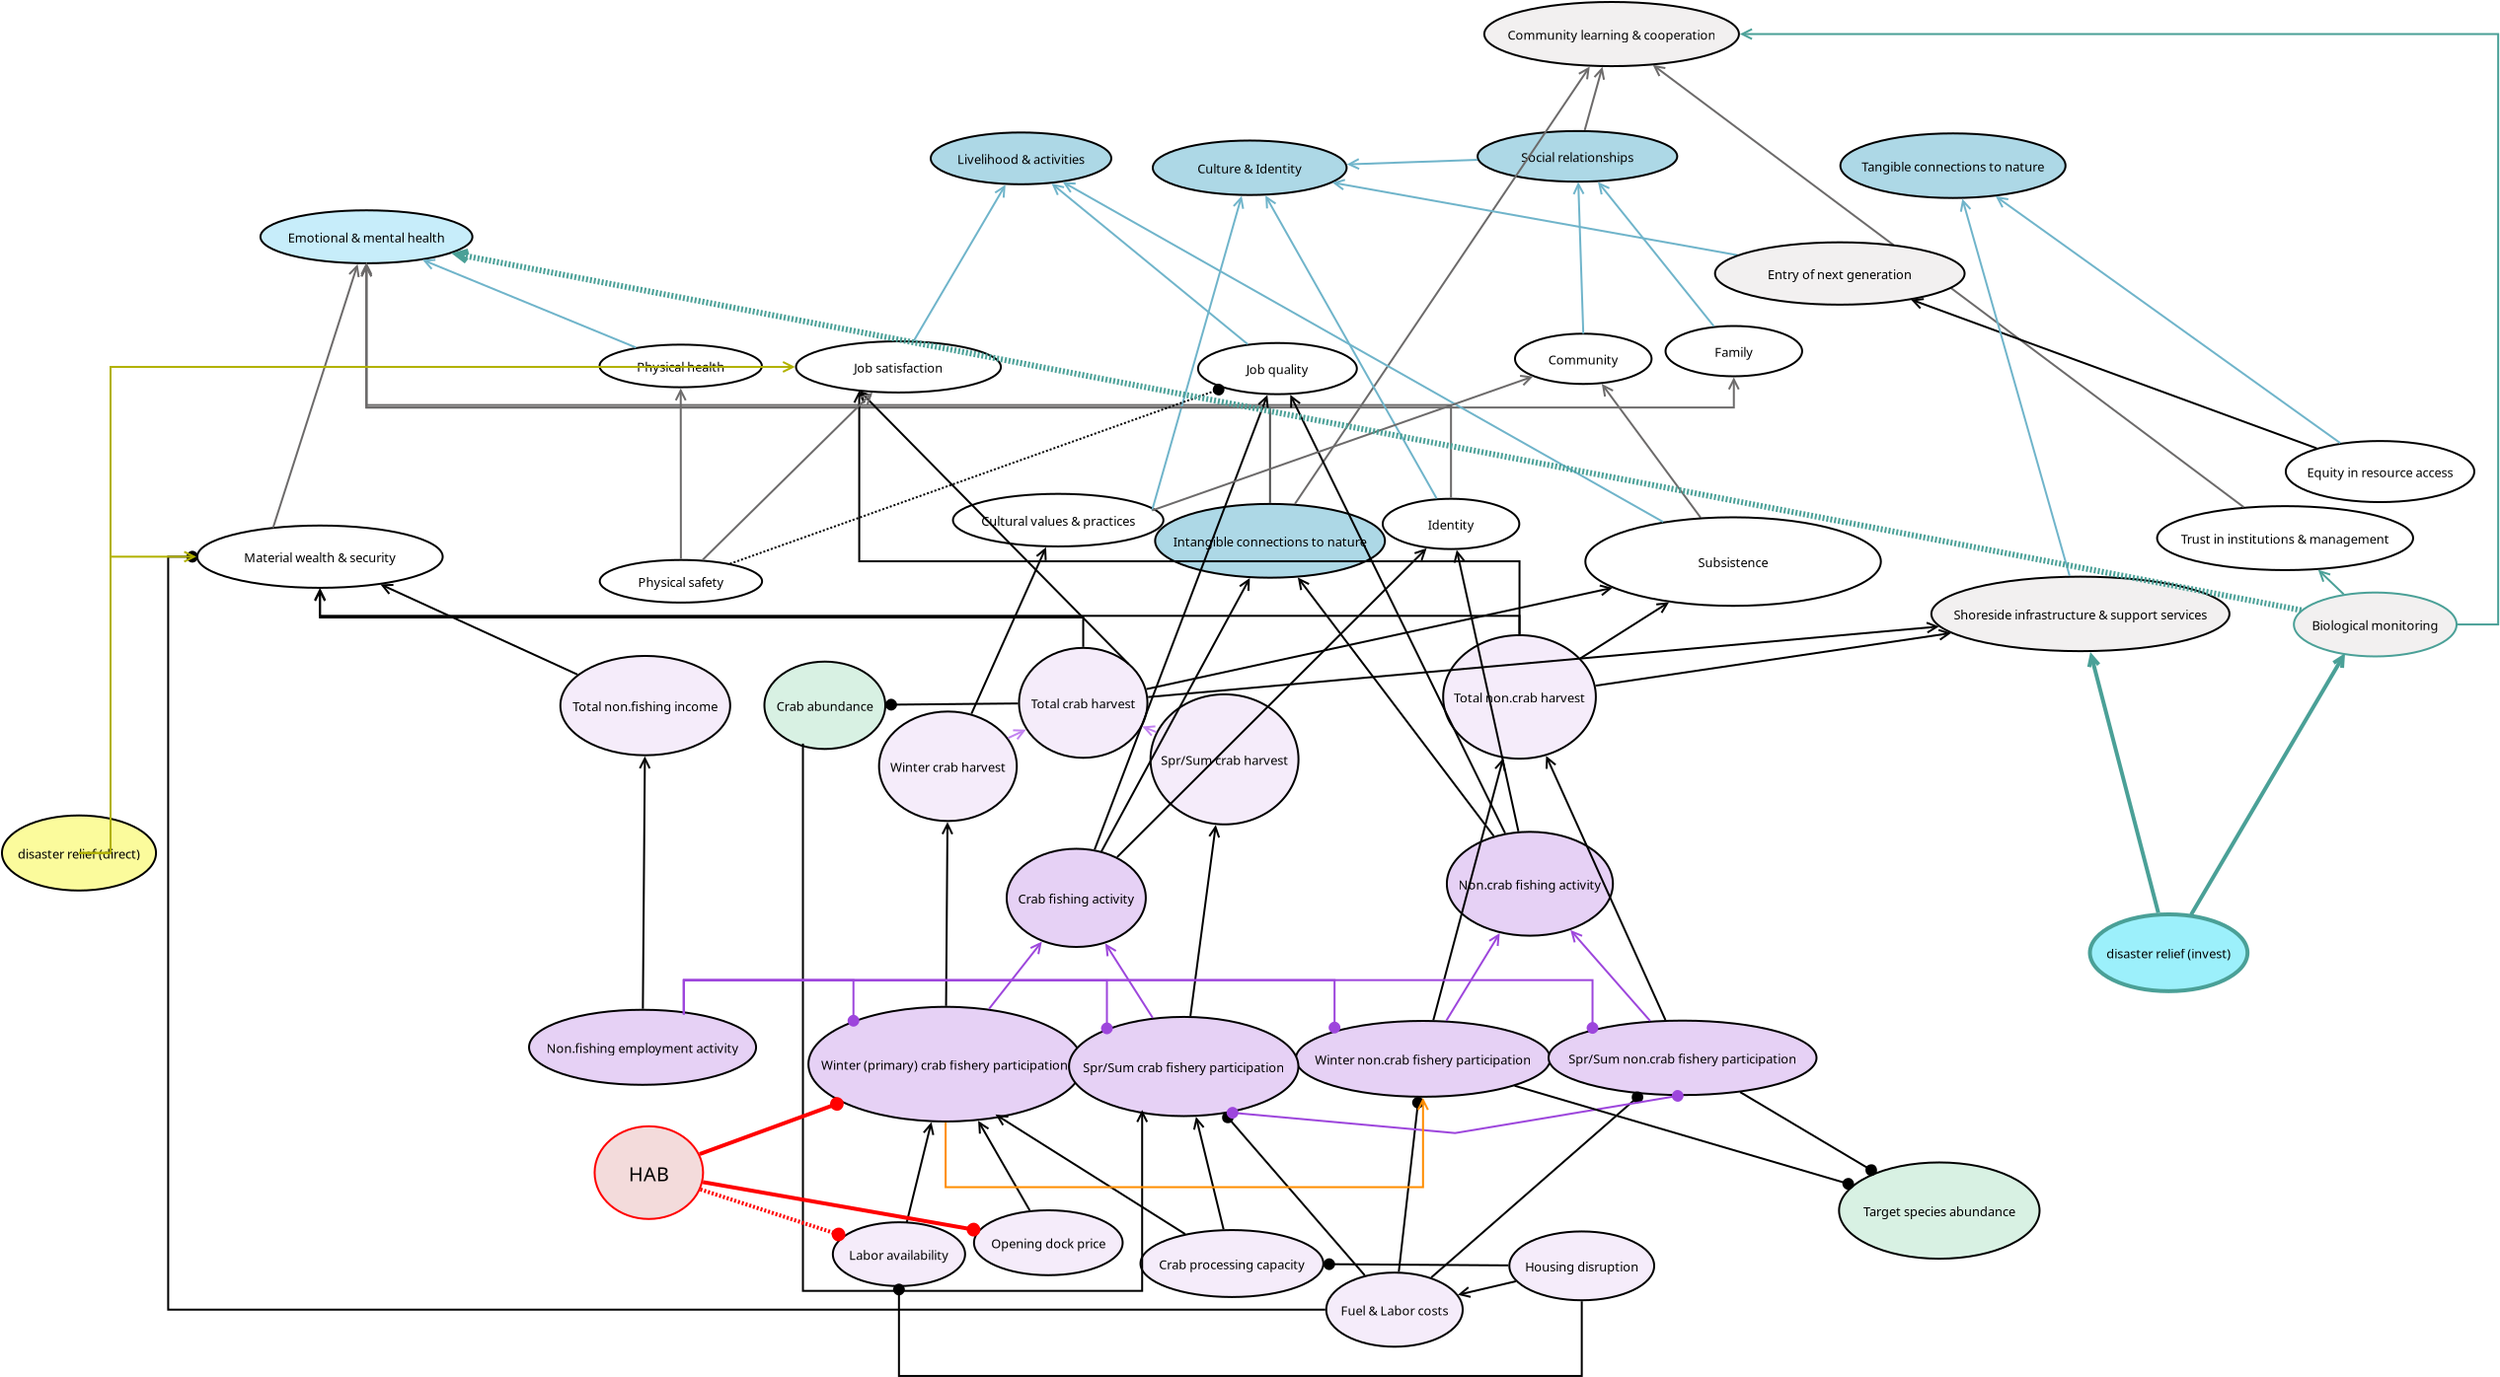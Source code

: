 <?xml version="1.0" encoding="UTF-8"?>
<dia:diagram xmlns:dia="http://www.lysator.liu.se/~alla/dia/">
  <dia:layer name="Background" visible="true" active="true">
    <dia:object type="Flowchart - Ellipse" version="0" id="O0">
      <dia:attribute name="obj_pos">
        <dia:point val="15.168,41.049"/>
      </dia:attribute>
      <dia:attribute name="obj_bb">
        <dia:rectangle val="15.117,40.999;28.424,46.62"/>
      </dia:attribute>
      <dia:attribute name="elem_corner">
        <dia:point val="15.168,41.049"/>
      </dia:attribute>
      <dia:attribute name="elem_width">
        <dia:real val="13.206"/>
      </dia:attribute>
      <dia:attribute name="elem_height">
        <dia:real val="5.521"/>
      </dia:attribute>
      <dia:attribute name="border_width">
        <dia:real val="0.1"/>
      </dia:attribute>
      <dia:attribute name="inner_color">
        <dia:color val="#e6d1f5"/>
      </dia:attribute>
      <dia:attribute name="show_background">
        <dia:boolean val="true"/>
      </dia:attribute>
      <dia:attribute name="padding">
        <dia:real val="0.354"/>
      </dia:attribute>
      <dia:attribute name="text">
        <dia:composite type="text">
          <dia:attribute name="string">
            <dia:string>#Winter (primary) crab fishery participation#</dia:string>
          </dia:attribute>
          <dia:attribute name="font">
            <dia:font family="sans" style="0" name="Helvetica"/>
          </dia:attribute>
          <dia:attribute name="height">
            <dia:real val="0.8"/>
          </dia:attribute>
          <dia:attribute name="pos">
            <dia:point val="21.771,44.05"/>
          </dia:attribute>
          <dia:attribute name="color">
            <dia:color val="#000000"/>
          </dia:attribute>
          <dia:attribute name="alignment">
            <dia:enum val="1"/>
          </dia:attribute>
        </dia:composite>
      </dia:attribute>
    </dia:object>
    <dia:object type="Flowchart - Ellipse" version="0" id="O1">
      <dia:attribute name="obj_pos">
        <dia:point val="39.618,41.65"/>
      </dia:attribute>
      <dia:attribute name="obj_bb">
        <dia:rectangle val="39.568,41.6;52.344,45.481"/>
      </dia:attribute>
      <dia:attribute name="elem_corner">
        <dia:point val="39.618,41.65"/>
      </dia:attribute>
      <dia:attribute name="elem_width">
        <dia:real val="12.676"/>
      </dia:attribute>
      <dia:attribute name="elem_height">
        <dia:real val="3.781"/>
      </dia:attribute>
      <dia:attribute name="border_width">
        <dia:real val="0.1"/>
      </dia:attribute>
      <dia:attribute name="inner_color">
        <dia:color val="#e6d1f5"/>
      </dia:attribute>
      <dia:attribute name="show_background">
        <dia:boolean val="true"/>
      </dia:attribute>
      <dia:attribute name="padding">
        <dia:real val="0.354"/>
      </dia:attribute>
      <dia:attribute name="text">
        <dia:composite type="text">
          <dia:attribute name="string">
            <dia:string>#Winter non.crab fishery participation#</dia:string>
          </dia:attribute>
          <dia:attribute name="font">
            <dia:font family="sans" style="0" name="Helvetica"/>
          </dia:attribute>
          <dia:attribute name="height">
            <dia:real val="0.8"/>
          </dia:attribute>
          <dia:attribute name="pos">
            <dia:point val="45.956,43.78"/>
          </dia:attribute>
          <dia:attribute name="color">
            <dia:color val="#000000"/>
          </dia:attribute>
          <dia:attribute name="alignment">
            <dia:enum val="1"/>
          </dia:attribute>
        </dia:composite>
      </dia:attribute>
    </dia:object>
    <dia:object type="Flowchart - Ellipse" version="0" id="O2">
      <dia:attribute name="obj_pos">
        <dia:point val="41.184,54.446"/>
      </dia:attribute>
      <dia:attribute name="obj_bb">
        <dia:rectangle val="41.134,54.395;47.887,58.112"/>
      </dia:attribute>
      <dia:attribute name="elem_corner">
        <dia:point val="41.184,54.446"/>
      </dia:attribute>
      <dia:attribute name="elem_width">
        <dia:real val="6.653"/>
      </dia:attribute>
      <dia:attribute name="elem_height">
        <dia:real val="3.616"/>
      </dia:attribute>
      <dia:attribute name="border_width">
        <dia:real val="0.1"/>
      </dia:attribute>
      <dia:attribute name="inner_color">
        <dia:color val="#f5ecfa"/>
      </dia:attribute>
      <dia:attribute name="show_background">
        <dia:boolean val="true"/>
      </dia:attribute>
      <dia:attribute name="padding">
        <dia:real val="0.354"/>
      </dia:attribute>
      <dia:attribute name="text">
        <dia:composite type="text">
          <dia:attribute name="string">
            <dia:string>#Fuel &amp; Labor costs#</dia:string>
          </dia:attribute>
          <dia:attribute name="font">
            <dia:font family="sans" style="0" name="Helvetica"/>
          </dia:attribute>
          <dia:attribute name="height">
            <dia:real val="0.8"/>
          </dia:attribute>
          <dia:attribute name="pos">
            <dia:point val="44.511,56.494"/>
          </dia:attribute>
          <dia:attribute name="color">
            <dia:color val="#000000"/>
          </dia:attribute>
          <dia:attribute name="alignment">
            <dia:enum val="1"/>
          </dia:attribute>
        </dia:composite>
      </dia:attribute>
    </dia:object>
    <dia:object type="Flowchart - Ellipse" version="0" id="O3">
      <dia:attribute name="obj_pos">
        <dia:point val="47.361,32.157"/>
      </dia:attribute>
      <dia:attribute name="obj_bb">
        <dia:rectangle val="47.311,32.107;55.428,37.225"/>
      </dia:attribute>
      <dia:attribute name="elem_corner">
        <dia:point val="47.361,32.157"/>
      </dia:attribute>
      <dia:attribute name="elem_width">
        <dia:real val="8.018"/>
      </dia:attribute>
      <dia:attribute name="elem_height">
        <dia:real val="5.018"/>
      </dia:attribute>
      <dia:attribute name="border_width">
        <dia:real val="0.1"/>
      </dia:attribute>
      <dia:attribute name="inner_color">
        <dia:color val="#e6d1f5"/>
      </dia:attribute>
      <dia:attribute name="show_background">
        <dia:boolean val="true"/>
      </dia:attribute>
      <dia:attribute name="padding">
        <dia:real val="0.354"/>
      </dia:attribute>
      <dia:attribute name="text">
        <dia:composite type="text">
          <dia:attribute name="string">
            <dia:string>#Non.crab fishing activity#</dia:string>
          </dia:attribute>
          <dia:attribute name="font">
            <dia:font family="sans" style="0" name="Helvetica"/>
          </dia:attribute>
          <dia:attribute name="height">
            <dia:real val="0.8"/>
          </dia:attribute>
          <dia:attribute name="pos">
            <dia:point val="51.37,34.906"/>
          </dia:attribute>
          <dia:attribute name="color">
            <dia:color val="#000000"/>
          </dia:attribute>
          <dia:attribute name="alignment">
            <dia:enum val="1"/>
          </dia:attribute>
        </dia:composite>
      </dia:attribute>
    </dia:object>
    <dia:object type="Standard - Line" version="0" id="O4">
      <dia:attribute name="obj_pos">
        <dia:point val="47.117,41.638"/>
      </dia:attribute>
      <dia:attribute name="obj_bb">
        <dia:rectangle val="47.048,36.956;49.983,41.706"/>
      </dia:attribute>
      <dia:attribute name="conn_endpoints">
        <dia:point val="47.117,41.638"/>
        <dia:point val="49.914,37.051"/>
      </dia:attribute>
      <dia:attribute name="numcp">
        <dia:int val="1"/>
      </dia:attribute>
      <dia:attribute name="line_color">
        <dia:color val="#9d46dc"/>
      </dia:attribute>
      <dia:attribute name="end_arrow">
        <dia:enum val="1"/>
      </dia:attribute>
      <dia:attribute name="end_arrow_length">
        <dia:real val="0.5"/>
      </dia:attribute>
      <dia:attribute name="end_arrow_width">
        <dia:real val="0.5"/>
      </dia:attribute>
      <dia:connections>
        <dia:connection handle="0" to="O1" connection="16"/>
        <dia:connection handle="1" to="O3" connection="16"/>
      </dia:connections>
    </dia:object>
    <dia:object type="Flowchart - Ellipse" version="0" id="O5">
      <dia:attribute name="obj_pos">
        <dia:point val="23.391,51.297"/>
      </dia:attribute>
      <dia:attribute name="obj_bb">
        <dia:rectangle val="23.341,51.246;30.606,54.476"/>
      </dia:attribute>
      <dia:attribute name="elem_corner">
        <dia:point val="23.391,51.297"/>
      </dia:attribute>
      <dia:attribute name="elem_width">
        <dia:real val="7.165"/>
      </dia:attribute>
      <dia:attribute name="elem_height">
        <dia:real val="3.13"/>
      </dia:attribute>
      <dia:attribute name="border_width">
        <dia:real val="0.1"/>
      </dia:attribute>
      <dia:attribute name="inner_color">
        <dia:color val="#f5ecfa"/>
      </dia:attribute>
      <dia:attribute name="show_background">
        <dia:boolean val="true"/>
      </dia:attribute>
      <dia:attribute name="padding">
        <dia:real val="0.354"/>
      </dia:attribute>
      <dia:attribute name="text">
        <dia:composite type="text">
          <dia:attribute name="string">
            <dia:string>#Opening dock price#</dia:string>
          </dia:attribute>
          <dia:attribute name="font">
            <dia:font family="sans" style="0" name="Helvetica"/>
          </dia:attribute>
          <dia:attribute name="height">
            <dia:real val="0.8"/>
          </dia:attribute>
          <dia:attribute name="pos">
            <dia:point val="26.974,53.101"/>
          </dia:attribute>
          <dia:attribute name="color">
            <dia:color val="#000000"/>
          </dia:attribute>
          <dia:attribute name="alignment">
            <dia:enum val="1"/>
          </dia:attribute>
        </dia:composite>
      </dia:attribute>
    </dia:object>
    <dia:object type="Flowchart - Ellipse" version="0" id="O6">
      <dia:attribute name="obj_pos">
        <dia:point val="25.49,22.708"/>
      </dia:attribute>
      <dia:attribute name="obj_bb">
        <dia:rectangle val="25.44,22.658;32.044,28.331"/>
      </dia:attribute>
      <dia:attribute name="elem_corner">
        <dia:point val="25.49,22.708"/>
      </dia:attribute>
      <dia:attribute name="elem_width">
        <dia:real val="6.504"/>
      </dia:attribute>
      <dia:attribute name="elem_height">
        <dia:real val="5.573"/>
      </dia:attribute>
      <dia:attribute name="border_width">
        <dia:real val="0.1"/>
      </dia:attribute>
      <dia:attribute name="inner_color">
        <dia:color val="#f5ecfa"/>
      </dia:attribute>
      <dia:attribute name="show_background">
        <dia:boolean val="true"/>
      </dia:attribute>
      <dia:attribute name="padding">
        <dia:real val="0.354"/>
      </dia:attribute>
      <dia:attribute name="text">
        <dia:composite type="text">
          <dia:attribute name="string">
            <dia:string>#Total crab harvest#</dia:string>
          </dia:attribute>
          <dia:attribute name="font">
            <dia:font family="sans" style="0" name="Helvetica"/>
          </dia:attribute>
          <dia:attribute name="height">
            <dia:real val="0.8"/>
          </dia:attribute>
          <dia:attribute name="pos">
            <dia:point val="28.742,25.735"/>
          </dia:attribute>
          <dia:attribute name="color">
            <dia:color val="#000000"/>
          </dia:attribute>
          <dia:attribute name="alignment">
            <dia:enum val="1"/>
          </dia:attribute>
        </dia:composite>
      </dia:attribute>
    </dia:object>
    <dia:object type="Standard - Line" version="0" id="O7">
      <dia:attribute name="obj_pos">
        <dia:point val="21.792,41.0"/>
      </dia:attribute>
      <dia:attribute name="obj_bb">
        <dia:rectangle val="21.531,31.34;22.193,41.05"/>
      </dia:attribute>
      <dia:attribute name="conn_endpoints">
        <dia:point val="21.792,41.0"/>
        <dia:point val="21.866,31.452"/>
      </dia:attribute>
      <dia:attribute name="numcp">
        <dia:int val="1"/>
      </dia:attribute>
      <dia:attribute name="end_arrow">
        <dia:enum val="1"/>
      </dia:attribute>
      <dia:attribute name="end_arrow_length">
        <dia:real val="0.5"/>
      </dia:attribute>
      <dia:attribute name="end_arrow_width">
        <dia:real val="0.5"/>
      </dia:attribute>
      <dia:connections>
        <dia:connection handle="0" to="O0" connection="16"/>
        <dia:connection handle="1" to="O19" connection="16"/>
      </dia:connections>
    </dia:object>
    <dia:object type="Flowchart - Ellipse" version="0" id="O8">
      <dia:attribute name="obj_pos">
        <dia:point val="12.748,23.519"/>
      </dia:attribute>
      <dia:attribute name="obj_bb">
        <dia:rectangle val="12.698,23.469;18.608,27.77"/>
      </dia:attribute>
      <dia:attribute name="elem_corner">
        <dia:point val="12.748,23.519"/>
      </dia:attribute>
      <dia:attribute name="elem_width">
        <dia:real val="5.81"/>
      </dia:attribute>
      <dia:attribute name="elem_height">
        <dia:real val="4.201"/>
      </dia:attribute>
      <dia:attribute name="border_width">
        <dia:real val="0.1"/>
      </dia:attribute>
      <dia:attribute name="inner_color">
        <dia:color val="#d8f1e3"/>
      </dia:attribute>
      <dia:attribute name="show_background">
        <dia:boolean val="true"/>
      </dia:attribute>
      <dia:attribute name="padding">
        <dia:real val="0.354"/>
      </dia:attribute>
      <dia:attribute name="text">
        <dia:composite type="text">
          <dia:attribute name="string">
            <dia:string>#Crab abundance#</dia:string>
          </dia:attribute>
          <dia:attribute name="font">
            <dia:font family="sans" style="0" name="Helvetica"/>
          </dia:attribute>
          <dia:attribute name="height">
            <dia:real val="0.8"/>
          </dia:attribute>
          <dia:attribute name="pos">
            <dia:point val="15.653,25.86"/>
          </dia:attribute>
          <dia:attribute name="color">
            <dia:color val="#000000"/>
          </dia:attribute>
          <dia:attribute name="alignment">
            <dia:enum val="1"/>
          </dia:attribute>
        </dia:composite>
      </dia:attribute>
    </dia:object>
    <dia:object type="Standard - Line" version="0" id="O9">
      <dia:attribute name="obj_pos">
        <dia:point val="18.608,25.591"/>
      </dia:attribute>
      <dia:attribute name="obj_bb">
        <dia:rectangle val="18.537,25.268;25.491,25.91"/>
      </dia:attribute>
      <dia:attribute name="conn_endpoints">
        <dia:point val="18.608,25.591"/>
        <dia:point val="25.44,25.526"/>
      </dia:attribute>
      <dia:attribute name="numcp">
        <dia:int val="1"/>
      </dia:attribute>
      <dia:attribute name="start_arrow">
        <dia:enum val="8"/>
      </dia:attribute>
      <dia:attribute name="start_arrow_length">
        <dia:real val="0.5"/>
      </dia:attribute>
      <dia:attribute name="start_arrow_width">
        <dia:real val="0.5"/>
      </dia:attribute>
      <dia:connections>
        <dia:connection handle="0" to="O8" connection="16"/>
        <dia:connection handle="1" to="O6" connection="16"/>
      </dia:connections>
    </dia:object>
    <dia:object type="Flowchart - Ellipse" version="0" id="O10">
      <dia:attribute name="obj_pos">
        <dia:point val="28.331,41.548"/>
      </dia:attribute>
      <dia:attribute name="obj_bb">
        <dia:rectangle val="28.281,41.498;39.384,46.36"/>
      </dia:attribute>
      <dia:attribute name="elem_corner">
        <dia:point val="28.331,41.548"/>
      </dia:attribute>
      <dia:attribute name="elem_width">
        <dia:real val="11.003"/>
      </dia:attribute>
      <dia:attribute name="elem_height">
        <dia:real val="4.762"/>
      </dia:attribute>
      <dia:attribute name="border_width">
        <dia:real val="0.1"/>
      </dia:attribute>
      <dia:attribute name="inner_color">
        <dia:color val="#e6d1f5"/>
      </dia:attribute>
      <dia:attribute name="show_background">
        <dia:boolean val="true"/>
      </dia:attribute>
      <dia:attribute name="padding">
        <dia:real val="0.354"/>
      </dia:attribute>
      <dia:attribute name="text">
        <dia:composite type="text">
          <dia:attribute name="string">
            <dia:string>#Spr/Sum crab fishery participation#</dia:string>
          </dia:attribute>
          <dia:attribute name="font">
            <dia:font family="sans" style="0" name="Helvetica"/>
          </dia:attribute>
          <dia:attribute name="height">
            <dia:real val="0.8"/>
          </dia:attribute>
          <dia:attribute name="pos">
            <dia:point val="33.832,44.169"/>
          </dia:attribute>
          <dia:attribute name="color">
            <dia:color val="#000000"/>
          </dia:attribute>
          <dia:attribute name="alignment">
            <dia:enum val="1"/>
          </dia:attribute>
        </dia:composite>
      </dia:attribute>
    </dia:object>
    <dia:object type="Standard - Line" version="0" id="O11">
      <dia:attribute name="obj_pos">
        <dia:point val="26.077,51.301"/>
      </dia:attribute>
      <dia:attribute name="obj_bb">
        <dia:rectangle val="23.269,46.44;26.145,51.369"/>
      </dia:attribute>
      <dia:attribute name="conn_endpoints">
        <dia:point val="26.077,51.301"/>
        <dia:point val="23.338,46.537"/>
      </dia:attribute>
      <dia:attribute name="numcp">
        <dia:int val="1"/>
      </dia:attribute>
      <dia:attribute name="end_arrow">
        <dia:enum val="1"/>
      </dia:attribute>
      <dia:attribute name="end_arrow_length">
        <dia:real val="0.5"/>
      </dia:attribute>
      <dia:attribute name="end_arrow_width">
        <dia:real val="0.5"/>
      </dia:attribute>
      <dia:connections>
        <dia:connection handle="0" to="O5" connection="16"/>
        <dia:connection handle="1" to="O0" connection="16"/>
      </dia:connections>
    </dia:object>
    <dia:object type="Standard - Line" version="0" id="O12">
      <dia:attribute name="obj_pos">
        <dia:point val="34.154,41.503"/>
      </dia:attribute>
      <dia:attribute name="obj_bb">
        <dia:rectangle val="34.098,31.439;35.731,41.559"/>
      </dia:attribute>
      <dia:attribute name="conn_endpoints">
        <dia:point val="34.154,41.503"/>
        <dia:point val="35.475,31.55"/>
      </dia:attribute>
      <dia:attribute name="numcp">
        <dia:int val="1"/>
      </dia:attribute>
      <dia:attribute name="end_arrow">
        <dia:enum val="1"/>
      </dia:attribute>
      <dia:attribute name="end_arrow_length">
        <dia:real val="0.5"/>
      </dia:attribute>
      <dia:attribute name="end_arrow_width">
        <dia:real val="0.5"/>
      </dia:attribute>
      <dia:connections>
        <dia:connection handle="0" to="O10" connection="16"/>
        <dia:connection handle="1" to="O20" connection="16"/>
      </dia:connections>
    </dia:object>
    <dia:object type="Standard - Line" version="0" id="O13">
      <dia:attribute name="obj_pos">
        <dia:point val="43.061,54.58"/>
      </dia:attribute>
      <dia:attribute name="obj_bb">
        <dia:rectangle val="35.718,46.125;43.132,54.651"/>
      </dia:attribute>
      <dia:attribute name="conn_endpoints">
        <dia:point val="43.061,54.58"/>
        <dia:point val="35.796,46.195"/>
      </dia:attribute>
      <dia:attribute name="numcp">
        <dia:int val="1"/>
      </dia:attribute>
      <dia:attribute name="end_arrow">
        <dia:enum val="8"/>
      </dia:attribute>
      <dia:attribute name="end_arrow_length">
        <dia:real val="0.5"/>
      </dia:attribute>
      <dia:attribute name="end_arrow_width">
        <dia:real val="0.5"/>
      </dia:attribute>
      <dia:connections>
        <dia:connection handle="0" to="O2" connection="16"/>
        <dia:connection handle="1" to="O10" connection="16"/>
      </dia:connections>
    </dia:object>
    <dia:object type="Flowchart - Ellipse" version="0" id="O14">
      <dia:attribute name="obj_pos">
        <dia:point val="31.852,52.297"/>
      </dia:attribute>
      <dia:attribute name="obj_bb">
        <dia:rectangle val="31.802,52.247;40.748,55.587"/>
      </dia:attribute>
      <dia:attribute name="elem_corner">
        <dia:point val="31.852,52.297"/>
      </dia:attribute>
      <dia:attribute name="elem_width">
        <dia:real val="8.846"/>
      </dia:attribute>
      <dia:attribute name="elem_height">
        <dia:real val="3.24"/>
      </dia:attribute>
      <dia:attribute name="border_width">
        <dia:real val="0.1"/>
      </dia:attribute>
      <dia:attribute name="inner_color">
        <dia:color val="#f5ecfa"/>
      </dia:attribute>
      <dia:attribute name="show_background">
        <dia:boolean val="true"/>
      </dia:attribute>
      <dia:attribute name="padding">
        <dia:real val="0.354"/>
      </dia:attribute>
      <dia:attribute name="text">
        <dia:composite type="text">
          <dia:attribute name="string">
            <dia:string>#Crab processing capacity#</dia:string>
          </dia:attribute>
          <dia:attribute name="font">
            <dia:font family="sans" style="0" name="Helvetica"/>
          </dia:attribute>
          <dia:attribute name="height">
            <dia:real val="0.8"/>
          </dia:attribute>
          <dia:attribute name="pos">
            <dia:point val="36.275,54.157"/>
          </dia:attribute>
          <dia:attribute name="color">
            <dia:color val="#000000"/>
          </dia:attribute>
          <dia:attribute name="alignment">
            <dia:enum val="1"/>
          </dia:attribute>
        </dia:composite>
      </dia:attribute>
    </dia:object>
    <dia:object type="Standard - Line" version="0" id="O15">
      <dia:attribute name="obj_pos">
        <dia:point val="35.869,52.255"/>
      </dia:attribute>
      <dia:attribute name="obj_bb">
        <dia:rectangle val="34.232,46.235;35.929,52.315"/>
      </dia:attribute>
      <dia:attribute name="conn_endpoints">
        <dia:point val="35.869,52.255"/>
        <dia:point val="34.423,46.344"/>
      </dia:attribute>
      <dia:attribute name="numcp">
        <dia:int val="1"/>
      </dia:attribute>
      <dia:attribute name="line_width">
        <dia:real val="0.1"/>
      </dia:attribute>
      <dia:attribute name="end_arrow">
        <dia:enum val="1"/>
      </dia:attribute>
      <dia:attribute name="end_arrow_length">
        <dia:real val="0.5"/>
      </dia:attribute>
      <dia:attribute name="end_arrow_width">
        <dia:real val="0.5"/>
      </dia:attribute>
      <dia:connections>
        <dia:connection handle="0" to="O14" connection="16"/>
        <dia:connection handle="1" to="O10" connection="16"/>
      </dia:connections>
    </dia:object>
    <dia:object type="Standard - Line" version="0" id="O16">
      <dia:attribute name="obj_pos">
        <dia:point val="34.015,52.491"/>
      </dia:attribute>
      <dia:attribute name="obj_bb">
        <dia:rectangle val="24.203,46.291;34.084,52.56"/>
      </dia:attribute>
      <dia:attribute name="conn_endpoints">
        <dia:point val="34.015,52.491"/>
        <dia:point val="24.297,46.36"/>
      </dia:attribute>
      <dia:attribute name="numcp">
        <dia:int val="1"/>
      </dia:attribute>
      <dia:attribute name="line_width">
        <dia:real val="0.1"/>
      </dia:attribute>
      <dia:attribute name="end_arrow">
        <dia:enum val="1"/>
      </dia:attribute>
      <dia:attribute name="end_arrow_length">
        <dia:real val="0.5"/>
      </dia:attribute>
      <dia:attribute name="end_arrow_width">
        <dia:real val="0.5"/>
      </dia:attribute>
      <dia:connections>
        <dia:connection handle="0" to="O14" connection="16"/>
        <dia:connection handle="1" to="O0" connection="13"/>
      </dia:connections>
    </dia:object>
    <dia:object type="Flowchart - Ellipse" version="0" id="O17">
      <dia:attribute name="obj_pos">
        <dia:point val="52.653,41.697"/>
      </dia:attribute>
      <dia:attribute name="obj_bb">
        <dia:rectangle val="52.603,41.647;65.603,45.334"/>
      </dia:attribute>
      <dia:attribute name="elem_corner">
        <dia:point val="52.653,41.697"/>
      </dia:attribute>
      <dia:attribute name="elem_width">
        <dia:real val="12.9"/>
      </dia:attribute>
      <dia:attribute name="elem_height">
        <dia:real val="3.586"/>
      </dia:attribute>
      <dia:attribute name="border_width">
        <dia:real val="0.1"/>
      </dia:attribute>
      <dia:attribute name="inner_color">
        <dia:color val="#e6d1f5"/>
      </dia:attribute>
      <dia:attribute name="show_background">
        <dia:boolean val="true"/>
      </dia:attribute>
      <dia:attribute name="padding">
        <dia:real val="0.354"/>
      </dia:attribute>
      <dia:attribute name="text">
        <dia:composite type="text">
          <dia:attribute name="string">
            <dia:string>#Spr/Sum non.crab fishery participation#</dia:string>
          </dia:attribute>
          <dia:attribute name="font">
            <dia:font family="sans" style="0" name="Helvetica"/>
          </dia:attribute>
          <dia:attribute name="height">
            <dia:real val="0.8"/>
          </dia:attribute>
          <dia:attribute name="pos">
            <dia:point val="59.103,43.731"/>
          </dia:attribute>
          <dia:attribute name="color">
            <dia:color val="#000000"/>
          </dia:attribute>
          <dia:attribute name="alignment">
            <dia:enum val="1"/>
          </dia:attribute>
        </dia:composite>
      </dia:attribute>
    </dia:object>
    <dia:object type="Flowchart - Ellipse" version="0" id="O18">
      <dia:attribute name="obj_pos">
        <dia:point val="25.029,33.008"/>
      </dia:attribute>
      <dia:attribute name="obj_bb">
        <dia:rectangle val="24.979,32.958;31.799,37.803"/>
      </dia:attribute>
      <dia:attribute name="elem_corner">
        <dia:point val="25.029,33.008"/>
      </dia:attribute>
      <dia:attribute name="elem_width">
        <dia:real val="6.719"/>
      </dia:attribute>
      <dia:attribute name="elem_height">
        <dia:real val="4.745"/>
      </dia:attribute>
      <dia:attribute name="border_width">
        <dia:real val="0.1"/>
      </dia:attribute>
      <dia:attribute name="inner_color">
        <dia:color val="#e6d1f5"/>
      </dia:attribute>
      <dia:attribute name="show_background">
        <dia:boolean val="true"/>
      </dia:attribute>
      <dia:attribute name="padding">
        <dia:real val="0.354"/>
      </dia:attribute>
      <dia:attribute name="text">
        <dia:composite type="text">
          <dia:attribute name="string">
            <dia:string>#Crab fishing activity#</dia:string>
          </dia:attribute>
          <dia:attribute name="font">
            <dia:font family="sans" style="0" name="Helvetica"/>
          </dia:attribute>
          <dia:attribute name="height">
            <dia:real val="0.8"/>
          </dia:attribute>
          <dia:attribute name="pos">
            <dia:point val="28.389,35.621"/>
          </dia:attribute>
          <dia:attribute name="color">
            <dia:color val="#000000"/>
          </dia:attribute>
          <dia:attribute name="alignment">
            <dia:enum val="1"/>
          </dia:attribute>
        </dia:composite>
      </dia:attribute>
    </dia:object>
    <dia:object type="Flowchart - Ellipse" version="0" id="O19">
      <dia:attribute name="obj_pos">
        <dia:point val="18.466,25.988"/>
      </dia:attribute>
      <dia:attribute name="obj_bb">
        <dia:rectangle val="18.416,25.938;25.359,31.481"/>
      </dia:attribute>
      <dia:attribute name="elem_corner">
        <dia:point val="18.466,25.988"/>
      </dia:attribute>
      <dia:attribute name="elem_width">
        <dia:real val="6.843"/>
      </dia:attribute>
      <dia:attribute name="elem_height">
        <dia:real val="5.444"/>
      </dia:attribute>
      <dia:attribute name="border_width">
        <dia:real val="0.1"/>
      </dia:attribute>
      <dia:attribute name="inner_color">
        <dia:color val="#f5ecfa"/>
      </dia:attribute>
      <dia:attribute name="show_background">
        <dia:boolean val="true"/>
      </dia:attribute>
      <dia:attribute name="padding">
        <dia:real val="0.354"/>
      </dia:attribute>
      <dia:attribute name="text">
        <dia:composite type="text">
          <dia:attribute name="string">
            <dia:string>#Winter crab harvest#</dia:string>
          </dia:attribute>
          <dia:attribute name="font">
            <dia:font family="sans" style="0" name="Helvetica"/>
          </dia:attribute>
          <dia:attribute name="height">
            <dia:real val="0.8"/>
          </dia:attribute>
          <dia:attribute name="pos">
            <dia:point val="21.887,28.95"/>
          </dia:attribute>
          <dia:attribute name="color">
            <dia:color val="#000000"/>
          </dia:attribute>
          <dia:attribute name="alignment">
            <dia:enum val="1"/>
          </dia:attribute>
        </dia:composite>
      </dia:attribute>
    </dia:object>
    <dia:object type="Flowchart - Ellipse" version="0" id="O20">
      <dia:attribute name="obj_pos">
        <dia:point val="32.303,25.198"/>
      </dia:attribute>
      <dia:attribute name="obj_bb">
        <dia:rectangle val="32.253,25.148;39.545,31.572"/>
      </dia:attribute>
      <dia:attribute name="elem_corner">
        <dia:point val="32.303,25.198"/>
      </dia:attribute>
      <dia:attribute name="elem_width">
        <dia:real val="7.192"/>
      </dia:attribute>
      <dia:attribute name="elem_height">
        <dia:real val="6.324"/>
      </dia:attribute>
      <dia:attribute name="border_width">
        <dia:real val="0.1"/>
      </dia:attribute>
      <dia:attribute name="inner_color">
        <dia:color val="#f5ecfa"/>
      </dia:attribute>
      <dia:attribute name="show_background">
        <dia:boolean val="true"/>
      </dia:attribute>
      <dia:attribute name="padding">
        <dia:real val="0.354"/>
      </dia:attribute>
      <dia:attribute name="text">
        <dia:composite type="text">
          <dia:attribute name="string">
            <dia:string>#Spr/Sum crab harvest#</dia:string>
          </dia:attribute>
          <dia:attribute name="font">
            <dia:font family="sans" style="0" name="Helvetica"/>
          </dia:attribute>
          <dia:attribute name="height">
            <dia:real val="0.8"/>
          </dia:attribute>
          <dia:attribute name="pos">
            <dia:point val="35.899,28.6"/>
          </dia:attribute>
          <dia:attribute name="color">
            <dia:color val="#000000"/>
          </dia:attribute>
          <dia:attribute name="alignment">
            <dia:enum val="1"/>
          </dia:attribute>
        </dia:composite>
      </dia:attribute>
    </dia:object>
    <dia:object type="Standard - Line" version="0" id="O21">
      <dia:attribute name="obj_pos">
        <dia:point val="24.88,27.306"/>
      </dia:attribute>
      <dia:attribute name="obj_bb">
        <dia:rectangle val="24.813,26.772;25.948,27.386"/>
      </dia:attribute>
      <dia:attribute name="conn_endpoints">
        <dia:point val="24.88,27.306"/>
        <dia:point val="25.847,26.853"/>
      </dia:attribute>
      <dia:attribute name="numcp">
        <dia:int val="1"/>
      </dia:attribute>
      <dia:attribute name="line_color">
        <dia:color val="#c282f0"/>
      </dia:attribute>
      <dia:attribute name="end_arrow">
        <dia:enum val="1"/>
      </dia:attribute>
      <dia:attribute name="end_arrow_length">
        <dia:real val="0.5"/>
      </dia:attribute>
      <dia:attribute name="end_arrow_width">
        <dia:real val="0.5"/>
      </dia:attribute>
      <dia:connections>
        <dia:connection handle="0" to="O19" connection="16"/>
        <dia:connection handle="1" to="O6" connection="16"/>
      </dia:connections>
    </dia:object>
    <dia:object type="Standard - Line" version="0" id="O22">
      <dia:attribute name="obj_pos">
        <dia:point val="32.582,27.032"/>
      </dia:attribute>
      <dia:attribute name="obj_bb">
        <dia:rectangle val="31.63,26.582;32.647,27.204"/>
      </dia:attribute>
      <dia:attribute name="conn_endpoints">
        <dia:point val="32.582,27.032"/>
        <dia:point val="31.734,26.693"/>
      </dia:attribute>
      <dia:attribute name="numcp">
        <dia:int val="1"/>
      </dia:attribute>
      <dia:attribute name="line_color">
        <dia:color val="#c282f0"/>
      </dia:attribute>
      <dia:attribute name="end_arrow">
        <dia:enum val="1"/>
      </dia:attribute>
      <dia:attribute name="end_arrow_length">
        <dia:real val="0.5"/>
      </dia:attribute>
      <dia:attribute name="end_arrow_width">
        <dia:real val="0.5"/>
      </dia:attribute>
      <dia:connections>
        <dia:connection handle="0" to="O20" connection="16"/>
        <dia:connection handle="1" to="O6" connection="16"/>
      </dia:connections>
    </dia:object>
    <dia:object type="Flowchart - Ellipse" version="0" id="O23">
      <dia:attribute name="obj_pos">
        <dia:point val="22.327,14.947"/>
      </dia:attribute>
      <dia:attribute name="obj_bb">
        <dia:rectangle val="22.277,14.896;32.672,17.57"/>
      </dia:attribute>
      <dia:attribute name="elem_corner">
        <dia:point val="22.327,14.947"/>
      </dia:attribute>
      <dia:attribute name="elem_width">
        <dia:real val="10.294"/>
      </dia:attribute>
      <dia:attribute name="elem_height">
        <dia:real val="2.574"/>
      </dia:attribute>
      <dia:attribute name="show_background">
        <dia:boolean val="true"/>
      </dia:attribute>
      <dia:attribute name="padding">
        <dia:real val="0.354"/>
      </dia:attribute>
      <dia:attribute name="text">
        <dia:composite type="text">
          <dia:attribute name="string">
            <dia:string>#Cultural values &amp; practices#</dia:string>
          </dia:attribute>
          <dia:attribute name="font">
            <dia:font family="sans" style="0" name="Helvetica"/>
          </dia:attribute>
          <dia:attribute name="height">
            <dia:real val="0.8"/>
          </dia:attribute>
          <dia:attribute name="pos">
            <dia:point val="27.474,16.473"/>
          </dia:attribute>
          <dia:attribute name="color">
            <dia:color val="#000000"/>
          </dia:attribute>
          <dia:attribute name="alignment">
            <dia:enum val="1"/>
          </dia:attribute>
        </dia:composite>
      </dia:attribute>
    </dia:object>
    <dia:object type="Flowchart - Ellipse" version="0" id="O24">
      <dia:attribute name="obj_pos">
        <dia:point val="32.67,15.503"/>
      </dia:attribute>
      <dia:attribute name="obj_bb">
        <dia:rectangle val="32.62,15.453;43.791,19.11"/>
      </dia:attribute>
      <dia:attribute name="elem_corner">
        <dia:point val="32.67,15.503"/>
      </dia:attribute>
      <dia:attribute name="elem_width">
        <dia:real val="11.071"/>
      </dia:attribute>
      <dia:attribute name="elem_height">
        <dia:real val="3.557"/>
      </dia:attribute>
      <dia:attribute name="border_width">
        <dia:real val="0.1"/>
      </dia:attribute>
      <dia:attribute name="inner_color">
        <dia:color val="#add8e6"/>
      </dia:attribute>
      <dia:attribute name="show_background">
        <dia:boolean val="true"/>
      </dia:attribute>
      <dia:attribute name="padding">
        <dia:real val="0.354"/>
      </dia:attribute>
      <dia:attribute name="text">
        <dia:composite type="text">
          <dia:attribute name="string">
            <dia:string>#Intangible connections to nature#</dia:string>
          </dia:attribute>
          <dia:attribute name="font">
            <dia:font family="sans" style="0" name="Helvetica"/>
          </dia:attribute>
          <dia:attribute name="height">
            <dia:real val="0.8"/>
          </dia:attribute>
          <dia:attribute name="pos">
            <dia:point val="38.206,17.522"/>
          </dia:attribute>
          <dia:attribute name="color">
            <dia:color val="#000000"/>
          </dia:attribute>
          <dia:attribute name="alignment">
            <dia:enum val="1"/>
          </dia:attribute>
        </dia:composite>
      </dia:attribute>
    </dia:object>
    <dia:object type="Flowchart - Ellipse" version="0" id="O25">
      <dia:attribute name="obj_pos">
        <dia:point val="-16.141,16.508"/>
      </dia:attribute>
      <dia:attribute name="obj_bb">
        <dia:rectangle val="-16.191,16.458;-3.657,19.715"/>
      </dia:attribute>
      <dia:attribute name="elem_corner">
        <dia:point val="-16.141,16.508"/>
      </dia:attribute>
      <dia:attribute name="elem_width">
        <dia:real val="12.434"/>
      </dia:attribute>
      <dia:attribute name="elem_height">
        <dia:real val="3.157"/>
      </dia:attribute>
      <dia:attribute name="show_background">
        <dia:boolean val="true"/>
      </dia:attribute>
      <dia:attribute name="padding">
        <dia:real val="0.354"/>
      </dia:attribute>
      <dia:attribute name="text">
        <dia:composite type="text">
          <dia:attribute name="string">
            <dia:string>#Material wealth &amp; security#</dia:string>
          </dia:attribute>
          <dia:attribute name="font">
            <dia:font family="sans" style="0" name="Helvetica"/>
          </dia:attribute>
          <dia:attribute name="height">
            <dia:real val="0.8"/>
          </dia:attribute>
          <dia:attribute name="pos">
            <dia:point val="-9.924,18.326"/>
          </dia:attribute>
          <dia:attribute name="color">
            <dia:color val="#000000"/>
          </dia:attribute>
          <dia:attribute name="alignment">
            <dia:enum val="1"/>
          </dia:attribute>
        </dia:composite>
      </dia:attribute>
    </dia:object>
    <dia:object type="Flowchart - Ellipse" version="0" id="O26">
      <dia:attribute name="obj_pos">
        <dia:point val="47.089,22.157"/>
      </dia:attribute>
      <dia:attribute name="obj_bb">
        <dia:rectangle val="47.039,22.108;54.649,28.285"/>
      </dia:attribute>
      <dia:attribute name="elem_corner">
        <dia:point val="47.089,22.157"/>
      </dia:attribute>
      <dia:attribute name="elem_width">
        <dia:real val="7.51"/>
      </dia:attribute>
      <dia:attribute name="elem_height">
        <dia:real val="6.077"/>
      </dia:attribute>
      <dia:attribute name="border_width">
        <dia:real val="0.1"/>
      </dia:attribute>
      <dia:attribute name="inner_color">
        <dia:color val="#f5ecfa"/>
      </dia:attribute>
      <dia:attribute name="show_background">
        <dia:boolean val="true"/>
      </dia:attribute>
      <dia:attribute name="padding">
        <dia:real val="0.354"/>
      </dia:attribute>
      <dia:attribute name="text">
        <dia:composite type="text">
          <dia:attribute name="string">
            <dia:string>#Total non.crab harvest#</dia:string>
          </dia:attribute>
          <dia:attribute name="font">
            <dia:font family="sans" style="0" name="Helvetica"/>
          </dia:attribute>
          <dia:attribute name="height">
            <dia:real val="0.8"/>
          </dia:attribute>
          <dia:attribute name="pos">
            <dia:point val="50.844,25.436"/>
          </dia:attribute>
          <dia:attribute name="color">
            <dia:color val="#000000"/>
          </dia:attribute>
          <dia:attribute name="alignment">
            <dia:enum val="1"/>
          </dia:attribute>
        </dia:composite>
      </dia:attribute>
    </dia:object>
    <dia:object type="Standard - Line" version="0" id="O27">
      <dia:attribute name="obj_pos">
        <dia:point val="46.471,41.607"/>
      </dia:attribute>
      <dia:attribute name="obj_bb">
        <dia:rectangle val="46.41,28.102;50.219,41.669"/>
      </dia:attribute>
      <dia:attribute name="conn_endpoints">
        <dia:point val="46.471,41.607"/>
        <dia:point val="50.041,28.21"/>
      </dia:attribute>
      <dia:attribute name="numcp">
        <dia:int val="1"/>
      </dia:attribute>
      <dia:attribute name="end_arrow">
        <dia:enum val="1"/>
      </dia:attribute>
      <dia:attribute name="end_arrow_length">
        <dia:real val="0.5"/>
      </dia:attribute>
      <dia:attribute name="end_arrow_width">
        <dia:real val="0.5"/>
      </dia:attribute>
      <dia:connections>
        <dia:connection handle="0" to="O1" connection="16"/>
        <dia:connection handle="1" to="O26" connection="16"/>
      </dia:connections>
    </dia:object>
    <dia:object type="Flowchart - Ellipse" version="0" id="O28">
      <dia:attribute name="obj_pos">
        <dia:point val="43.915,15.151"/>
      </dia:attribute>
      <dia:attribute name="obj_bb">
        <dia:rectangle val="43.865,15.101;50.882,17.75"/>
      </dia:attribute>
      <dia:attribute name="elem_corner">
        <dia:point val="43.915,15.151"/>
      </dia:attribute>
      <dia:attribute name="elem_width">
        <dia:real val="6.918"/>
      </dia:attribute>
      <dia:attribute name="elem_height">
        <dia:real val="2.549"/>
      </dia:attribute>
      <dia:attribute name="show_background">
        <dia:boolean val="true"/>
      </dia:attribute>
      <dia:attribute name="padding">
        <dia:real val="0.354"/>
      </dia:attribute>
      <dia:attribute name="text">
        <dia:composite type="text">
          <dia:attribute name="string">
            <dia:string>#Identity#</dia:string>
          </dia:attribute>
          <dia:attribute name="font">
            <dia:font family="sans" style="0" name="Helvetica"/>
          </dia:attribute>
          <dia:attribute name="height">
            <dia:real val="0.8"/>
          </dia:attribute>
          <dia:attribute name="pos">
            <dia:point val="47.374,16.666"/>
          </dia:attribute>
          <dia:attribute name="color">
            <dia:color val="#000000"/>
          </dia:attribute>
          <dia:attribute name="alignment">
            <dia:enum val="1"/>
          </dia:attribute>
        </dia:composite>
      </dia:attribute>
    </dia:object>
    <dia:object type="Flowchart - Ellipse" version="0" id="O29">
      <dia:attribute name="obj_pos">
        <dia:point val="14.191,7.169"/>
      </dia:attribute>
      <dia:attribute name="obj_bb">
        <dia:rectangle val="14.141,7.119;24.622,9.814"/>
      </dia:attribute>
      <dia:attribute name="elem_corner">
        <dia:point val="14.191,7.169"/>
      </dia:attribute>
      <dia:attribute name="elem_width">
        <dia:real val="10.381"/>
      </dia:attribute>
      <dia:attribute name="elem_height">
        <dia:real val="2.595"/>
      </dia:attribute>
      <dia:attribute name="show_background">
        <dia:boolean val="true"/>
      </dia:attribute>
      <dia:attribute name="padding">
        <dia:real val="0.354"/>
      </dia:attribute>
      <dia:attribute name="text">
        <dia:composite type="text">
          <dia:attribute name="string">
            <dia:string>#Job satisfaction#</dia:string>
          </dia:attribute>
          <dia:attribute name="font">
            <dia:font family="sans" style="0" name="Helvetica"/>
          </dia:attribute>
          <dia:attribute name="height">
            <dia:real val="0.8"/>
          </dia:attribute>
          <dia:attribute name="pos">
            <dia:point val="19.381,8.707"/>
          </dia:attribute>
          <dia:attribute name="color">
            <dia:color val="#000000"/>
          </dia:attribute>
          <dia:attribute name="alignment">
            <dia:enum val="1"/>
          </dia:attribute>
        </dia:composite>
      </dia:attribute>
    </dia:object>
    <dia:object type="Flowchart - Ellipse" version="0" id="O30">
      <dia:attribute name="obj_pos">
        <dia:point val="-12.726,0.582"/>
      </dia:attribute>
      <dia:attribute name="obj_bb">
        <dia:rectangle val="-12.776,0.532;-2.365,3.21"/>
      </dia:attribute>
      <dia:attribute name="elem_corner">
        <dia:point val="-12.726,0.582"/>
      </dia:attribute>
      <dia:attribute name="elem_width">
        <dia:real val="10.311"/>
      </dia:attribute>
      <dia:attribute name="elem_height">
        <dia:real val="2.578"/>
      </dia:attribute>
      <dia:attribute name="border_width">
        <dia:real val="0.1"/>
      </dia:attribute>
      <dia:attribute name="inner_color">
        <dia:color val="#c7edfa"/>
      </dia:attribute>
      <dia:attribute name="show_background">
        <dia:boolean val="true"/>
      </dia:attribute>
      <dia:attribute name="padding">
        <dia:real val="0.354"/>
      </dia:attribute>
      <dia:attribute name="text">
        <dia:composite type="text">
          <dia:attribute name="string">
            <dia:string>#Emotional &amp; mental health#</dia:string>
          </dia:attribute>
          <dia:attribute name="font">
            <dia:font family="sans" style="0" name="Helvetica"/>
          </dia:attribute>
          <dia:attribute name="height">
            <dia:real val="0.8"/>
          </dia:attribute>
          <dia:attribute name="pos">
            <dia:point val="-7.571,2.111"/>
          </dia:attribute>
          <dia:attribute name="color">
            <dia:color val="#000000"/>
          </dia:attribute>
          <dia:attribute name="alignment">
            <dia:enum val="1"/>
          </dia:attribute>
        </dia:composite>
      </dia:attribute>
    </dia:object>
    <dia:object type="Flowchart - Ellipse" version="0" id="O31">
      <dia:attribute name="obj_pos">
        <dia:point val="48.721,-3.49"/>
      </dia:attribute>
      <dia:attribute name="obj_bb">
        <dia:rectangle val="48.671,-3.54;58.884,-0.872"/>
      </dia:attribute>
      <dia:attribute name="elem_corner">
        <dia:point val="48.721,-3.49"/>
      </dia:attribute>
      <dia:attribute name="elem_width">
        <dia:real val="10.113"/>
      </dia:attribute>
      <dia:attribute name="elem_height">
        <dia:real val="2.567"/>
      </dia:attribute>
      <dia:attribute name="border_width">
        <dia:real val="0.1"/>
      </dia:attribute>
      <dia:attribute name="inner_color">
        <dia:color val="#add8e6"/>
      </dia:attribute>
      <dia:attribute name="show_background">
        <dia:boolean val="true"/>
      </dia:attribute>
      <dia:attribute name="padding">
        <dia:real val="0.354"/>
      </dia:attribute>
      <dia:attribute name="text">
        <dia:composite type="text">
          <dia:attribute name="string">
            <dia:string>#Social relationships#</dia:string>
          </dia:attribute>
          <dia:attribute name="font">
            <dia:font family="sans" style="0" name="Helvetica"/>
          </dia:attribute>
          <dia:attribute name="height">
            <dia:real val="0.8"/>
          </dia:attribute>
          <dia:attribute name="pos">
            <dia:point val="53.778,-1.966"/>
          </dia:attribute>
          <dia:attribute name="color">
            <dia:color val="#000000"/>
          </dia:attribute>
          <dia:attribute name="alignment">
            <dia:enum val="1"/>
          </dia:attribute>
        </dia:composite>
      </dia:attribute>
    </dia:object>
    <dia:object type="Standard - Line" version="0" id="O32">
      <dia:attribute name="obj_pos">
        <dia:point val="39.405,15.502"/>
      </dia:attribute>
      <dia:attribute name="obj_bb">
        <dia:rectangle val="39.336,-6.91;54.51,15.571"/>
      </dia:attribute>
      <dia:attribute name="conn_endpoints">
        <dia:point val="39.405,15.502"/>
        <dia:point val="54.44,-6.817"/>
      </dia:attribute>
      <dia:attribute name="numcp">
        <dia:int val="1"/>
      </dia:attribute>
      <dia:attribute name="line_color">
        <dia:color val="#6c6a6a"/>
      </dia:attribute>
      <dia:attribute name="end_arrow">
        <dia:enum val="1"/>
      </dia:attribute>
      <dia:attribute name="end_arrow_length">
        <dia:real val="0.5"/>
      </dia:attribute>
      <dia:attribute name="end_arrow_width">
        <dia:real val="0.5"/>
      </dia:attribute>
      <dia:connections>
        <dia:connection handle="0" to="O24" connection="16"/>
        <dia:connection handle="1" to="O51" connection="16"/>
      </dia:connections>
    </dia:object>
    <dia:object type="Standard - Line" version="0" id="O33">
      <dia:attribute name="obj_pos">
        <dia:point val="23.861,41.148"/>
      </dia:attribute>
      <dia:attribute name="obj_bb">
        <dia:rectangle val="23.791,37.407;26.799,41.218"/>
      </dia:attribute>
      <dia:attribute name="conn_endpoints">
        <dia:point val="23.861,41.148"/>
        <dia:point val="26.729,37.495"/>
      </dia:attribute>
      <dia:attribute name="numcp">
        <dia:int val="1"/>
      </dia:attribute>
      <dia:attribute name="line_color">
        <dia:color val="#9d46dc"/>
      </dia:attribute>
      <dia:attribute name="end_arrow">
        <dia:enum val="1"/>
      </dia:attribute>
      <dia:attribute name="end_arrow_length">
        <dia:real val="0.5"/>
      </dia:attribute>
      <dia:attribute name="end_arrow_width">
        <dia:real val="0.5"/>
      </dia:attribute>
      <dia:connections>
        <dia:connection handle="0" to="O0" connection="16"/>
        <dia:connection handle="1" to="O18" connection="16"/>
      </dia:connections>
    </dia:object>
    <dia:object type="Standard - Line" version="0" id="O34">
      <dia:attribute name="obj_pos">
        <dia:point val="32.344,41.591"/>
      </dia:attribute>
      <dia:attribute name="obj_bb">
        <dia:rectangle val="29.725,37.493;32.413,41.66"/>
      </dia:attribute>
      <dia:attribute name="conn_endpoints">
        <dia:point val="32.344,41.591"/>
        <dia:point val="29.794,37.587"/>
      </dia:attribute>
      <dia:attribute name="numcp">
        <dia:int val="1"/>
      </dia:attribute>
      <dia:attribute name="line_color">
        <dia:color val="#9d46dc"/>
      </dia:attribute>
      <dia:attribute name="end_arrow">
        <dia:enum val="1"/>
      </dia:attribute>
      <dia:attribute name="end_arrow_length">
        <dia:real val="0.5"/>
      </dia:attribute>
      <dia:attribute name="end_arrow_width">
        <dia:real val="0.5"/>
      </dia:attribute>
      <dia:connections>
        <dia:connection handle="0" to="O10" connection="16"/>
        <dia:connection handle="1" to="O18" connection="16"/>
      </dia:connections>
    </dia:object>
    <dia:object type="Standard - Line" version="0" id="O35">
      <dia:attribute name="obj_pos">
        <dia:point val="44.721,54.4"/>
      </dia:attribute>
      <dia:attribute name="obj_bb">
        <dia:rectangle val="44.666,45.408;46.026,54.455"/>
      </dia:attribute>
      <dia:attribute name="conn_endpoints">
        <dia:point val="44.721,54.4"/>
        <dia:point val="45.736,45.479"/>
      </dia:attribute>
      <dia:attribute name="numcp">
        <dia:int val="1"/>
      </dia:attribute>
      <dia:attribute name="end_arrow">
        <dia:enum val="8"/>
      </dia:attribute>
      <dia:attribute name="end_arrow_length">
        <dia:real val="0.5"/>
      </dia:attribute>
      <dia:attribute name="end_arrow_width">
        <dia:real val="0.5"/>
      </dia:attribute>
      <dia:connections>
        <dia:connection handle="0" to="O2" connection="16"/>
        <dia:connection handle="1" to="O1" connection="16"/>
      </dia:connections>
    </dia:object>
    <dia:object type="Standard - Line" version="0" id="O36">
      <dia:attribute name="obj_pos">
        <dia:point val="46.304,54.685"/>
      </dia:attribute>
      <dia:attribute name="obj_bb">
        <dia:rectangle val="46.233,45.154;57.184,54.756"/>
      </dia:attribute>
      <dia:attribute name="conn_endpoints">
        <dia:point val="46.304,54.685"/>
        <dia:point val="57.114,45.231"/>
      </dia:attribute>
      <dia:attribute name="numcp">
        <dia:int val="1"/>
      </dia:attribute>
      <dia:attribute name="end_arrow">
        <dia:enum val="8"/>
      </dia:attribute>
      <dia:attribute name="end_arrow_length">
        <dia:real val="0.5"/>
      </dia:attribute>
      <dia:attribute name="end_arrow_width">
        <dia:real val="0.5"/>
      </dia:attribute>
      <dia:connections>
        <dia:connection handle="0" to="O2" connection="16"/>
        <dia:connection handle="1" to="O17" connection="16"/>
      </dia:connections>
    </dia:object>
    <dia:object type="Standard - Line" version="0" id="O37">
      <dia:attribute name="obj_pos">
        <dia:point val="57.544,41.711"/>
      </dia:attribute>
      <dia:attribute name="obj_bb">
        <dia:rectangle val="53.257,36.819;57.614,41.781"/>
      </dia:attribute>
      <dia:attribute name="conn_endpoints">
        <dia:point val="57.544,41.711"/>
        <dia:point val="53.331,36.904"/>
      </dia:attribute>
      <dia:attribute name="numcp">
        <dia:int val="1"/>
      </dia:attribute>
      <dia:attribute name="line_color">
        <dia:color val="#9d46dc"/>
      </dia:attribute>
      <dia:attribute name="end_arrow">
        <dia:enum val="1"/>
      </dia:attribute>
      <dia:attribute name="end_arrow_length">
        <dia:real val="0.5"/>
      </dia:attribute>
      <dia:attribute name="end_arrow_width">
        <dia:real val="0.5"/>
      </dia:attribute>
      <dia:connections>
        <dia:connection handle="0" to="O17" connection="16"/>
        <dia:connection handle="1" to="O3" connection="16"/>
      </dia:connections>
    </dia:object>
    <dia:object type="Standard - ZigZagLine" version="1" id="O38">
      <dia:attribute name="obj_pos">
        <dia:point val="31.727,46.128"/>
      </dia:attribute>
      <dia:attribute name="obj_bb">
        <dia:rectangle val="14.492,27.51;32.058,55.352"/>
      </dia:attribute>
      <dia:attribute name="orth_points">
        <dia:point val="31.727,46.128"/>
        <dia:point val="31.727,55.302"/>
        <dia:point val="14.542,55.302"/>
        <dia:point val="14.542,27.56"/>
      </dia:attribute>
      <dia:attribute name="orth_orient">
        <dia:enum val="1"/>
        <dia:enum val="0"/>
        <dia:enum val="1"/>
      </dia:attribute>
      <dia:attribute name="autorouting">
        <dia:boolean val="false"/>
      </dia:attribute>
      <dia:attribute name="start_arrow">
        <dia:enum val="1"/>
      </dia:attribute>
      <dia:attribute name="start_arrow_length">
        <dia:real val="0.5"/>
      </dia:attribute>
      <dia:attribute name="start_arrow_width">
        <dia:real val="0.5"/>
      </dia:attribute>
      <dia:connections>
        <dia:connection handle="0" to="O10" connection="11"/>
        <dia:connection handle="1" to="O8" connection="11"/>
      </dia:connections>
    </dia:object>
    <dia:object type="Standard - ZigZagLine" version="1" id="O39">
      <dia:attribute name="obj_pos">
        <dia:point val="35.938,46.128"/>
      </dia:attribute>
      <dia:attribute name="obj_bb">
        <dia:rectangle val="35.617,45.213;59.424,47.228"/>
      </dia:attribute>
      <dia:attribute name="orth_points">
        <dia:point val="35.938,46.128"/>
        <dia:point val="35.938,47.178"/>
        <dia:point val="59.103,47.178"/>
        <dia:point val="59.103,45.284"/>
      </dia:attribute>
      <dia:attribute name="orth_orient">
        <dia:enum val="1"/>
        <dia:enum val="0"/>
        <dia:enum val="1"/>
      </dia:attribute>
      <dia:attribute name="autorouting">
        <dia:boolean val="true"/>
      </dia:attribute>
      <dia:attribute name="line_color">
        <dia:color val="#9d46dc"/>
      </dia:attribute>
      <dia:attribute name="start_arrow">
        <dia:enum val="8"/>
      </dia:attribute>
      <dia:attribute name="start_arrow_length">
        <dia:real val="0.5"/>
      </dia:attribute>
      <dia:attribute name="start_arrow_width">
        <dia:real val="0.5"/>
      </dia:attribute>
      <dia:attribute name="end_arrow">
        <dia:enum val="8"/>
      </dia:attribute>
      <dia:attribute name="end_arrow_length">
        <dia:real val="0.5"/>
      </dia:attribute>
      <dia:attribute name="end_arrow_width">
        <dia:real val="0.5"/>
      </dia:attribute>
      <dia:connections>
        <dia:connection handle="0" to="O10" connection="13"/>
        <dia:connection handle="1" to="O17" connection="12"/>
      </dia:connections>
    </dia:object>
    <dia:object type="Standard - Line" version="0" id="O40">
      <dia:attribute name="obj_pos">
        <dia:point val="58.279,41.666"/>
      </dia:attribute>
      <dia:attribute name="obj_bb">
        <dia:rectangle val="52.065,27.993;58.346,41.732"/>
      </dia:attribute>
      <dia:attribute name="conn_endpoints">
        <dia:point val="58.279,41.666"/>
        <dia:point val="52.153,28.095"/>
      </dia:attribute>
      <dia:attribute name="numcp">
        <dia:int val="1"/>
      </dia:attribute>
      <dia:attribute name="end_arrow">
        <dia:enum val="1"/>
      </dia:attribute>
      <dia:attribute name="end_arrow_length">
        <dia:real val="0.5"/>
      </dia:attribute>
      <dia:attribute name="end_arrow_width">
        <dia:real val="0.5"/>
      </dia:attribute>
      <dia:connections>
        <dia:connection handle="0" to="O17" connection="16"/>
        <dia:connection handle="1" to="O26" connection="16"/>
      </dia:connections>
    </dia:object>
    <dia:object type="Standard - ZigZagLine" version="1" id="O41">
      <dia:attribute name="obj_pos">
        <dia:point val="38.206,15.453"/>
      </dia:attribute>
      <dia:attribute name="obj_bb">
        <dia:rectangle val="-7.902,3.097;38.256,15.503"/>
      </dia:attribute>
      <dia:attribute name="orth_points">
        <dia:point val="38.206,15.453"/>
        <dia:point val="38.206,10.525"/>
        <dia:point val="-7.571,10.525"/>
        <dia:point val="-7.571,3.209"/>
      </dia:attribute>
      <dia:attribute name="orth_orient">
        <dia:enum val="1"/>
        <dia:enum val="0"/>
        <dia:enum val="1"/>
      </dia:attribute>
      <dia:attribute name="autorouting">
        <dia:boolean val="false"/>
      </dia:attribute>
      <dia:attribute name="line_color">
        <dia:color val="#4d4d4d"/>
      </dia:attribute>
      <dia:attribute name="end_arrow">
        <dia:enum val="1"/>
      </dia:attribute>
      <dia:attribute name="end_arrow_length">
        <dia:real val="0.5"/>
      </dia:attribute>
      <dia:attribute name="end_arrow_width">
        <dia:real val="0.5"/>
      </dia:attribute>
      <dia:connections>
        <dia:connection handle="0" to="O24" connection="16"/>
        <dia:connection handle="1" to="O30" connection="16"/>
      </dia:connections>
    </dia:object>
    <dia:object type="Standard - ZigZagLine" version="1" id="O42">
      <dia:attribute name="obj_pos">
        <dia:point val="47.374,15.101"/>
      </dia:attribute>
      <dia:attribute name="obj_bb">
        <dia:rectangle val="-7.902,3.048;47.424,15.151"/>
      </dia:attribute>
      <dia:attribute name="orth_points">
        <dia:point val="47.374,15.101"/>
        <dia:point val="47.374,10.4"/>
        <dia:point val="-7.571,10.4"/>
        <dia:point val="-7.571,3.16"/>
      </dia:attribute>
      <dia:attribute name="orth_orient">
        <dia:enum val="1"/>
        <dia:enum val="0"/>
        <dia:enum val="1"/>
      </dia:attribute>
      <dia:attribute name="autorouting">
        <dia:boolean val="false"/>
      </dia:attribute>
      <dia:attribute name="line_color">
        <dia:color val="#6c6a6a"/>
      </dia:attribute>
      <dia:attribute name="end_arrow">
        <dia:enum val="1"/>
      </dia:attribute>
      <dia:attribute name="end_arrow_length">
        <dia:real val="0.5"/>
      </dia:attribute>
      <dia:attribute name="end_arrow_width">
        <dia:real val="0.5"/>
      </dia:attribute>
      <dia:connections>
        <dia:connection handle="0" to="O28" connection="16"/>
        <dia:connection handle="1" to="O30" connection="12"/>
      </dia:connections>
    </dia:object>
    <dia:object type="Standard - ZigZagLine" version="1" id="O43">
      <dia:attribute name="obj_pos">
        <dia:point val="50.844,22.107"/>
      </dia:attribute>
      <dia:attribute name="obj_bb">
        <dia:rectangle val="-10.255,19.603;50.894,22.157"/>
      </dia:attribute>
      <dia:attribute name="orth_points">
        <dia:point val="50.844,22.107"/>
        <dia:point val="50.844,21.085"/>
        <dia:point val="-9.924,21.085"/>
        <dia:point val="-9.924,19.715"/>
      </dia:attribute>
      <dia:attribute name="orth_orient">
        <dia:enum val="1"/>
        <dia:enum val="0"/>
        <dia:enum val="1"/>
      </dia:attribute>
      <dia:attribute name="autorouting">
        <dia:boolean val="false"/>
      </dia:attribute>
      <dia:attribute name="end_arrow">
        <dia:enum val="1"/>
      </dia:attribute>
      <dia:attribute name="end_arrow_length">
        <dia:real val="0.5"/>
      </dia:attribute>
      <dia:attribute name="end_arrow_width">
        <dia:real val="0.5"/>
      </dia:attribute>
      <dia:connections>
        <dia:connection handle="0" to="O26" connection="16"/>
        <dia:connection handle="1" to="O25" connection="16"/>
      </dia:connections>
    </dia:object>
    <dia:object type="Standard - ZigZagLine" version="1" id="O44">
      <dia:attribute name="obj_pos">
        <dia:point val="41.135,56.254"/>
      </dia:attribute>
      <dia:attribute name="obj_bb">
        <dia:rectangle val="-17.664,17.766;41.185,56.304"/>
      </dia:attribute>
      <dia:attribute name="orth_points">
        <dia:point val="41.135,56.254"/>
        <dia:point val="-17.614,56.254"/>
        <dia:point val="-17.614,18.086"/>
        <dia:point val="-16.141,18.086"/>
      </dia:attribute>
      <dia:attribute name="orth_orient">
        <dia:enum val="0"/>
        <dia:enum val="1"/>
        <dia:enum val="0"/>
      </dia:attribute>
      <dia:attribute name="autorouting">
        <dia:boolean val="false"/>
      </dia:attribute>
      <dia:attribute name="end_arrow">
        <dia:enum val="8"/>
      </dia:attribute>
      <dia:attribute name="end_arrow_length">
        <dia:real val="0.5"/>
      </dia:attribute>
      <dia:attribute name="end_arrow_width">
        <dia:real val="0.5"/>
      </dia:attribute>
      <dia:connections>
        <dia:connection handle="0" to="O2" connection="16"/>
        <dia:connection handle="1" to="O25" connection="8"/>
      </dia:connections>
    </dia:object>
    <dia:object type="Standard - Line" version="0" id="O45">
      <dia:attribute name="obj_pos">
        <dia:point val="32.23,15.741"/>
      </dia:attribute>
      <dia:attribute name="obj_bb">
        <dia:rectangle val="32.168,-0.312;36.938,15.803"/>
      </dia:attribute>
      <dia:attribute name="conn_endpoints">
        <dia:point val="32.23,15.741"/>
        <dia:point val="36.77,-0.205"/>
      </dia:attribute>
      <dia:attribute name="numcp">
        <dia:int val="1"/>
      </dia:attribute>
      <dia:attribute name="line_color">
        <dia:color val="#6fb4ca"/>
      </dia:attribute>
      <dia:attribute name="end_arrow">
        <dia:enum val="1"/>
      </dia:attribute>
      <dia:attribute name="end_arrow_length">
        <dia:real val="0.5"/>
      </dia:attribute>
      <dia:attribute name="end_arrow_width">
        <dia:real val="0.5"/>
      </dia:attribute>
      <dia:connections>
        <dia:connection handle="0" to="O23" connection="1"/>
        <dia:connection handle="1" to="O88" connection="16"/>
      </dia:connections>
    </dia:object>
    <dia:object type="Standard - Line" version="0" id="O46">
      <dia:attribute name="obj_pos">
        <dia:point val="23.056,26.101"/>
      </dia:attribute>
      <dia:attribute name="obj_bb">
        <dia:rectangle val="22.989,17.455;26.972,26.167"/>
      </dia:attribute>
      <dia:attribute name="conn_endpoints">
        <dia:point val="23.056,26.101"/>
        <dia:point val="26.882,17.557"/>
      </dia:attribute>
      <dia:attribute name="numcp">
        <dia:int val="1"/>
      </dia:attribute>
      <dia:attribute name="end_arrow">
        <dia:enum val="1"/>
      </dia:attribute>
      <dia:attribute name="end_arrow_length">
        <dia:real val="0.5"/>
      </dia:attribute>
      <dia:attribute name="end_arrow_width">
        <dia:real val="0.5"/>
      </dia:attribute>
      <dia:connections>
        <dia:connection handle="0" to="O19" connection="16"/>
        <dia:connection handle="1" to="O23" connection="16"/>
      </dia:connections>
    </dia:object>
    <dia:object type="Standard - Line" version="0" id="O47">
      <dia:attribute name="obj_pos">
        <dia:point val="60.017,16.103"/>
      </dia:attribute>
      <dia:attribute name="obj_bb">
        <dia:rectangle val="54.943,9.236;60.087,16.173"/>
      </dia:attribute>
      <dia:attribute name="conn_endpoints">
        <dia:point val="60.017,16.103"/>
        <dia:point val="55.013,9.326"/>
      </dia:attribute>
      <dia:attribute name="numcp">
        <dia:int val="1"/>
      </dia:attribute>
      <dia:attribute name="line_color">
        <dia:color val="#6c6a6a"/>
      </dia:attribute>
      <dia:attribute name="end_arrow">
        <dia:enum val="1"/>
      </dia:attribute>
      <dia:attribute name="end_arrow_length">
        <dia:real val="0.5"/>
      </dia:attribute>
      <dia:attribute name="end_arrow_width">
        <dia:real val="0.5"/>
      </dia:attribute>
      <dia:connections>
        <dia:connection handle="0" to="O76" connection="16"/>
        <dia:connection handle="1" to="O91" connection="16"/>
      </dia:connections>
    </dia:object>
    <dia:object type="Standard - ZigZagLine" version="1" id="O48">
      <dia:attribute name="obj_pos">
        <dia:point val="61.702,8.992"/>
      </dia:attribute>
      <dia:attribute name="obj_bb">
        <dia:rectangle val="-7.902,3.159;62.033,10.575"/>
      </dia:attribute>
      <dia:attribute name="orth_points">
        <dia:point val="61.702,8.992"/>
        <dia:point val="61.702,10.525"/>
        <dia:point val="-7.571,10.525"/>
        <dia:point val="-7.571,3.209"/>
      </dia:attribute>
      <dia:attribute name="orth_orient">
        <dia:enum val="1"/>
        <dia:enum val="0"/>
        <dia:enum val="1"/>
      </dia:attribute>
      <dia:attribute name="autorouting">
        <dia:boolean val="false"/>
      </dia:attribute>
      <dia:attribute name="line_color">
        <dia:color val="#6c6a6a"/>
      </dia:attribute>
      <dia:attribute name="start_arrow">
        <dia:enum val="1"/>
      </dia:attribute>
      <dia:attribute name="start_arrow_length">
        <dia:real val="0.5"/>
      </dia:attribute>
      <dia:attribute name="start_arrow_width">
        <dia:real val="0.5"/>
      </dia:attribute>
      <dia:attribute name="end_arrow">
        <dia:enum val="1"/>
      </dia:attribute>
      <dia:attribute name="end_arrow_length">
        <dia:real val="0.5"/>
      </dia:attribute>
      <dia:attribute name="end_arrow_width">
        <dia:real val="0.5"/>
      </dia:attribute>
      <dia:connections>
        <dia:connection handle="0" to="O90" connection="16"/>
        <dia:connection handle="1" to="O30" connection="16"/>
      </dia:connections>
    </dia:object>
    <dia:object type="Standard - Line" version="0" id="O49">
      <dia:attribute name="obj_pos">
        <dia:point val="-12.303,16.628"/>
      </dia:attribute>
      <dia:attribute name="obj_bb">
        <dia:rectangle val="-12.366,3.094;-7.849,16.691"/>
      </dia:attribute>
      <dia:attribute name="conn_endpoints">
        <dia:point val="-12.303,16.628"/>
        <dia:point val="-7.997,3.201"/>
      </dia:attribute>
      <dia:attribute name="numcp">
        <dia:int val="1"/>
      </dia:attribute>
      <dia:attribute name="line_color">
        <dia:color val="#6c6a6a"/>
      </dia:attribute>
      <dia:attribute name="end_arrow">
        <dia:enum val="1"/>
      </dia:attribute>
      <dia:attribute name="end_arrow_length">
        <dia:real val="0.5"/>
      </dia:attribute>
      <dia:attribute name="end_arrow_width">
        <dia:real val="0.5"/>
      </dia:attribute>
      <dia:connections>
        <dia:connection handle="0" to="O25" connection="5"/>
        <dia:connection handle="1" to="O30" connection="16"/>
      </dia:connections>
    </dia:object>
    <dia:object type="Standard - ZigZagLine" version="1" id="O50">
      <dia:attribute name="obj_pos">
        <dia:point val="28.742,22.659"/>
      </dia:attribute>
      <dia:attribute name="obj_bb">
        <dia:rectangle val="-10.255,19.553;28.792,22.709"/>
      </dia:attribute>
      <dia:attribute name="orth_points">
        <dia:point val="28.742,22.659"/>
        <dia:point val="28.742,21.167"/>
        <dia:point val="-9.924,21.167"/>
        <dia:point val="-9.924,19.665"/>
      </dia:attribute>
      <dia:attribute name="orth_orient">
        <dia:enum val="1"/>
        <dia:enum val="0"/>
        <dia:enum val="1"/>
      </dia:attribute>
      <dia:attribute name="autorouting">
        <dia:boolean val="false"/>
      </dia:attribute>
      <dia:attribute name="end_arrow">
        <dia:enum val="1"/>
      </dia:attribute>
      <dia:attribute name="end_arrow_length">
        <dia:real val="0.5"/>
      </dia:attribute>
      <dia:attribute name="end_arrow_width">
        <dia:real val="0.5"/>
      </dia:attribute>
      <dia:connections>
        <dia:connection handle="0" to="O6" connection="16"/>
        <dia:connection handle="1" to="O25" connection="12"/>
      </dia:connections>
    </dia:object>
    <dia:object type="Flowchart - Ellipse" version="0" id="O51">
      <dia:attribute name="obj_pos">
        <dia:point val="49.286,-9.975"/>
      </dia:attribute>
      <dia:attribute name="obj_bb">
        <dia:rectangle val="49.236,-10.025;61.785,-6.787"/>
      </dia:attribute>
      <dia:attribute name="elem_corner">
        <dia:point val="49.286,-9.975"/>
      </dia:attribute>
      <dia:attribute name="elem_width">
        <dia:real val="12.449"/>
      </dia:attribute>
      <dia:attribute name="elem_height">
        <dia:real val="3.139"/>
      </dia:attribute>
      <dia:attribute name="border_width">
        <dia:real val="0.1"/>
      </dia:attribute>
      <dia:attribute name="inner_color">
        <dia:color val="#f2f0f0"/>
      </dia:attribute>
      <dia:attribute name="show_background">
        <dia:boolean val="true"/>
      </dia:attribute>
      <dia:attribute name="padding">
        <dia:real val="0.354"/>
      </dia:attribute>
      <dia:attribute name="text">
        <dia:composite type="text">
          <dia:attribute name="string">
            <dia:string>#Community learning &amp; cooperation#</dia:string>
          </dia:attribute>
          <dia:attribute name="font">
            <dia:font family="sans" style="0" name="Helvetica"/>
          </dia:attribute>
          <dia:attribute name="height">
            <dia:real val="0.8"/>
          </dia:attribute>
          <dia:attribute name="pos">
            <dia:point val="55.511,-8.166"/>
          </dia:attribute>
          <dia:attribute name="color">
            <dia:color val="#000000"/>
          </dia:attribute>
          <dia:attribute name="alignment">
            <dia:enum val="1"/>
          </dia:attribute>
        </dia:composite>
      </dia:attribute>
    </dia:object>
    <dia:object type="Flowchart - Ellipse" version="0" id="O52">
      <dia:attribute name="obj_pos">
        <dia:point val="2.313,23.15"/>
      </dia:attribute>
      <dia:attribute name="obj_bb">
        <dia:rectangle val="2.263,23.1;10.849,28.168"/>
      </dia:attribute>
      <dia:attribute name="elem_corner">
        <dia:point val="2.313,23.15"/>
      </dia:attribute>
      <dia:attribute name="elem_width">
        <dia:real val="8.486"/>
      </dia:attribute>
      <dia:attribute name="elem_height">
        <dia:real val="4.968"/>
      </dia:attribute>
      <dia:attribute name="border_width">
        <dia:real val="0.1"/>
      </dia:attribute>
      <dia:attribute name="inner_color">
        <dia:color val="#f5ecfa"/>
      </dia:attribute>
      <dia:attribute name="show_background">
        <dia:boolean val="true"/>
      </dia:attribute>
      <dia:attribute name="padding">
        <dia:real val="0.354"/>
      </dia:attribute>
      <dia:attribute name="text">
        <dia:composite type="text">
          <dia:attribute name="string">
            <dia:string>#Total non.fishing income#</dia:string>
          </dia:attribute>
          <dia:attribute name="font">
            <dia:font family="sans" style="0" name="Helvetica"/>
          </dia:attribute>
          <dia:attribute name="height">
            <dia:real val="0.8"/>
          </dia:attribute>
          <dia:attribute name="pos">
            <dia:point val="6.556,25.874"/>
          </dia:attribute>
          <dia:attribute name="color">
            <dia:color val="#000000"/>
          </dia:attribute>
          <dia:attribute name="alignment">
            <dia:enum val="1"/>
          </dia:attribute>
        </dia:composite>
      </dia:attribute>
    </dia:object>
    <dia:object type="Standard - Line" version="0" id="O53">
      <dia:attribute name="obj_pos">
        <dia:point val="3.173,24.084"/>
      </dia:attribute>
      <dia:attribute name="obj_bb">
        <dia:rectangle val="-6.967,19.402;3.239,24.151"/>
      </dia:attribute>
      <dia:attribute name="conn_endpoints">
        <dia:point val="3.173,24.084"/>
        <dia:point val="-6.865,19.487"/>
      </dia:attribute>
      <dia:attribute name="numcp">
        <dia:int val="1"/>
      </dia:attribute>
      <dia:attribute name="end_arrow">
        <dia:enum val="1"/>
      </dia:attribute>
      <dia:attribute name="end_arrow_length">
        <dia:real val="0.5"/>
      </dia:attribute>
      <dia:attribute name="end_arrow_width">
        <dia:real val="0.5"/>
      </dia:attribute>
      <dia:connections>
        <dia:connection handle="0" to="O52" connection="16"/>
        <dia:connection handle="1" to="O25" connection="16"/>
      </dia:connections>
    </dia:object>
    <dia:object type="Flowchart - Ellipse" version="0" id="O54">
      <dia:attribute name="obj_pos">
        <dia:point val="0.953,41.148"/>
      </dia:attribute>
      <dia:attribute name="obj_bb">
        <dia:rectangle val="0.903,41.098;11.933,44.813"/>
      </dia:attribute>
      <dia:attribute name="elem_corner">
        <dia:point val="0.953,41.148"/>
      </dia:attribute>
      <dia:attribute name="elem_width">
        <dia:real val="10.93"/>
      </dia:attribute>
      <dia:attribute name="elem_height">
        <dia:real val="3.615"/>
      </dia:attribute>
      <dia:attribute name="border_width">
        <dia:real val="0.1"/>
      </dia:attribute>
      <dia:attribute name="inner_color">
        <dia:color val="#e6d1f5"/>
      </dia:attribute>
      <dia:attribute name="show_background">
        <dia:boolean val="true"/>
      </dia:attribute>
      <dia:attribute name="padding">
        <dia:real val="0.354"/>
      </dia:attribute>
      <dia:attribute name="text">
        <dia:composite type="text">
          <dia:attribute name="string">
            <dia:string>#Non.fishing employment activity#</dia:string>
          </dia:attribute>
          <dia:attribute name="font">
            <dia:font family="sans" style="0" name="Helvetica"/>
          </dia:attribute>
          <dia:attribute name="height">
            <dia:real val="0.8"/>
          </dia:attribute>
          <dia:attribute name="pos">
            <dia:point val="6.418,43.195"/>
          </dia:attribute>
          <dia:attribute name="color">
            <dia:color val="#000000"/>
          </dia:attribute>
          <dia:attribute name="alignment">
            <dia:enum val="1"/>
          </dia:attribute>
        </dia:composite>
      </dia:attribute>
    </dia:object>
    <dia:object type="Standard - Line" version="0" id="O55">
      <dia:attribute name="obj_pos">
        <dia:point val="6.433,41.098"/>
      </dia:attribute>
      <dia:attribute name="obj_bb">
        <dia:rectangle val="6.201,28.056;6.863,41.148"/>
      </dia:attribute>
      <dia:attribute name="conn_endpoints">
        <dia:point val="6.433,41.098"/>
        <dia:point val="6.536,28.167"/>
      </dia:attribute>
      <dia:attribute name="numcp">
        <dia:int val="1"/>
      </dia:attribute>
      <dia:attribute name="end_arrow">
        <dia:enum val="1"/>
      </dia:attribute>
      <dia:attribute name="end_arrow_length">
        <dia:real val="0.5"/>
      </dia:attribute>
      <dia:attribute name="end_arrow_width">
        <dia:real val="0.5"/>
      </dia:attribute>
      <dia:connections>
        <dia:connection handle="0" to="O54" connection="16"/>
        <dia:connection handle="1" to="O52" connection="16"/>
      </dia:connections>
    </dia:object>
    <dia:object type="Standard - Line" version="0" id="O56">
      <dia:attribute name="obj_pos">
        <dia:point val="54.149,-3.533"/>
      </dia:attribute>
      <dia:attribute name="obj_bb">
        <dia:rectangle val="54.087,-6.9;55.23,-3.472"/>
      </dia:attribute>
      <dia:attribute name="conn_endpoints">
        <dia:point val="54.149,-3.533"/>
        <dia:point val="55.059,-6.792"/>
      </dia:attribute>
      <dia:attribute name="numcp">
        <dia:int val="1"/>
      </dia:attribute>
      <dia:attribute name="line_color">
        <dia:color val="#6c6a6a"/>
      </dia:attribute>
      <dia:attribute name="end_arrow">
        <dia:enum val="1"/>
      </dia:attribute>
      <dia:attribute name="end_arrow_length">
        <dia:real val="0.5"/>
      </dia:attribute>
      <dia:attribute name="end_arrow_width">
        <dia:real val="0.5"/>
      </dia:attribute>
      <dia:connections>
        <dia:connection handle="0" to="O31" connection="16"/>
        <dia:connection handle="1" to="O51" connection="16"/>
      </dia:connections>
    </dia:object>
    <dia:object type="Flowchart - Ellipse" version="0" id="O57">
      <dia:attribute name="obj_pos">
        <dia:point val="50.556,52.397"/>
      </dia:attribute>
      <dia:attribute name="obj_bb">
        <dia:rectangle val="50.506,52.347;57.49,55.721"/>
      </dia:attribute>
      <dia:attribute name="elem_corner">
        <dia:point val="50.556,52.397"/>
      </dia:attribute>
      <dia:attribute name="elem_width">
        <dia:real val="6.884"/>
      </dia:attribute>
      <dia:attribute name="elem_height">
        <dia:real val="3.274"/>
      </dia:attribute>
      <dia:attribute name="border_width">
        <dia:real val="0.1"/>
      </dia:attribute>
      <dia:attribute name="inner_color">
        <dia:color val="#f5ecfa"/>
      </dia:attribute>
      <dia:attribute name="show_background">
        <dia:boolean val="true"/>
      </dia:attribute>
      <dia:attribute name="padding">
        <dia:real val="0.354"/>
      </dia:attribute>
      <dia:attribute name="text">
        <dia:composite type="text">
          <dia:attribute name="string">
            <dia:string>#Housing disruption#</dia:string>
          </dia:attribute>
          <dia:attribute name="font">
            <dia:font family="sans" style="0" name="Helvetica"/>
          </dia:attribute>
          <dia:attribute name="height">
            <dia:real val="0.8"/>
          </dia:attribute>
          <dia:attribute name="pos">
            <dia:point val="53.998,54.274"/>
          </dia:attribute>
          <dia:attribute name="color">
            <dia:color val="#000000"/>
          </dia:attribute>
          <dia:attribute name="alignment">
            <dia:enum val="1"/>
          </dia:attribute>
        </dia:composite>
      </dia:attribute>
    </dia:object>
    <dia:object type="Standard - Line" version="0" id="O58">
      <dia:attribute name="obj_pos">
        <dia:point val="50.861,54.768"/>
      </dia:attribute>
      <dia:attribute name="obj_bb">
        <dia:rectangle val="47.506,54.708;50.921,55.724"/>
      </dia:attribute>
      <dia:attribute name="conn_endpoints">
        <dia:point val="50.861,54.768"/>
        <dia:point val="47.615,55.527"/>
      </dia:attribute>
      <dia:attribute name="numcp">
        <dia:int val="1"/>
      </dia:attribute>
      <dia:attribute name="end_arrow">
        <dia:enum val="1"/>
      </dia:attribute>
      <dia:attribute name="end_arrow_length">
        <dia:real val="0.5"/>
      </dia:attribute>
      <dia:attribute name="end_arrow_width">
        <dia:real val="0.5"/>
      </dia:attribute>
      <dia:connections>
        <dia:connection handle="0" to="O57" connection="16"/>
        <dia:connection handle="1" to="O2" connection="16"/>
      </dia:connections>
    </dia:object>
    <dia:object type="Standard - Line" version="0" id="O59">
      <dia:attribute name="obj_pos">
        <dia:point val="50.508,54.011"/>
      </dia:attribute>
      <dia:attribute name="obj_bb">
        <dia:rectangle val="40.677,53.628;50.559,54.269"/>
      </dia:attribute>
      <dia:attribute name="conn_endpoints">
        <dia:point val="50.508,54.011"/>
        <dia:point val="40.748,53.947"/>
      </dia:attribute>
      <dia:attribute name="numcp">
        <dia:int val="1"/>
      </dia:attribute>
      <dia:attribute name="end_arrow">
        <dia:enum val="8"/>
      </dia:attribute>
      <dia:attribute name="end_arrow_length">
        <dia:real val="0.5"/>
      </dia:attribute>
      <dia:attribute name="end_arrow_width">
        <dia:real val="0.5"/>
      </dia:attribute>
      <dia:connections>
        <dia:connection handle="0" to="O57" connection="16"/>
        <dia:connection handle="1" to="O14" connection="16"/>
      </dia:connections>
    </dia:object>
    <dia:object type="Flowchart - Ellipse" version="0" id="O60">
      <dia:attribute name="obj_pos">
        <dia:point val="16.214,51.899"/>
      </dia:attribute>
      <dia:attribute name="obj_bb">
        <dia:rectangle val="16.164,51.849;22.651,55.033"/>
      </dia:attribute>
      <dia:attribute name="elem_corner">
        <dia:point val="16.214,51.899"/>
      </dia:attribute>
      <dia:attribute name="elem_width">
        <dia:real val="6.387"/>
      </dia:attribute>
      <dia:attribute name="elem_height">
        <dia:real val="3.084"/>
      </dia:attribute>
      <dia:attribute name="border_width">
        <dia:real val="0.1"/>
      </dia:attribute>
      <dia:attribute name="inner_color">
        <dia:color val="#f5ecfa"/>
      </dia:attribute>
      <dia:attribute name="show_background">
        <dia:boolean val="true"/>
      </dia:attribute>
      <dia:attribute name="padding">
        <dia:real val="0.354"/>
      </dia:attribute>
      <dia:attribute name="text">
        <dia:composite type="text">
          <dia:attribute name="string">
            <dia:string>#Labor availability#</dia:string>
          </dia:attribute>
          <dia:attribute name="font">
            <dia:font family="sans" style="0" name="Helvetica"/>
          </dia:attribute>
          <dia:attribute name="height">
            <dia:real val="0.8"/>
          </dia:attribute>
          <dia:attribute name="pos">
            <dia:point val="19.407,53.681"/>
          </dia:attribute>
          <dia:attribute name="color">
            <dia:color val="#000000"/>
          </dia:attribute>
          <dia:attribute name="alignment">
            <dia:enum val="1"/>
          </dia:attribute>
        </dia:composite>
      </dia:attribute>
    </dia:object>
    <dia:object type="Standard - Line" version="0" id="O61">
      <dia:attribute name="obj_pos">
        <dia:point val="19.786,51.899"/>
      </dia:attribute>
      <dia:attribute name="obj_bb">
        <dia:rectangle val="19.725,46.495;21.275,51.959"/>
      </dia:attribute>
      <dia:attribute name="conn_endpoints">
        <dia:point val="19.786,51.899"/>
        <dia:point val="21.085,46.604"/>
      </dia:attribute>
      <dia:attribute name="numcp">
        <dia:int val="1"/>
      </dia:attribute>
      <dia:attribute name="end_arrow">
        <dia:enum val="1"/>
      </dia:attribute>
      <dia:attribute name="end_arrow_length">
        <dia:real val="0.5"/>
      </dia:attribute>
      <dia:attribute name="end_arrow_width">
        <dia:real val="0.5"/>
      </dia:attribute>
      <dia:connections>
        <dia:connection handle="0" to="O60" connection="16"/>
        <dia:connection handle="1" to="O0" connection="16"/>
      </dia:connections>
    </dia:object>
    <dia:object type="Standard - ZigZagLine" version="1" id="O62">
      <dia:attribute name="obj_pos">
        <dia:point val="53.998,55.721"/>
      </dia:attribute>
      <dia:attribute name="obj_bb">
        <dia:rectangle val="19.087,54.912;54.048,59.665"/>
      </dia:attribute>
      <dia:attribute name="orth_points">
        <dia:point val="53.998,55.721"/>
        <dia:point val="53.998,59.615"/>
        <dia:point val="19.407,59.615"/>
        <dia:point val="19.407,54.983"/>
      </dia:attribute>
      <dia:attribute name="orth_orient">
        <dia:enum val="1"/>
        <dia:enum val="0"/>
        <dia:enum val="1"/>
      </dia:attribute>
      <dia:attribute name="autorouting">
        <dia:boolean val="false"/>
      </dia:attribute>
      <dia:attribute name="end_arrow">
        <dia:enum val="8"/>
      </dia:attribute>
      <dia:attribute name="end_arrow_length">
        <dia:real val="0.5"/>
      </dia:attribute>
      <dia:attribute name="end_arrow_width">
        <dia:real val="0.5"/>
      </dia:attribute>
      <dia:connections>
        <dia:connection handle="0" to="O57" connection="16"/>
        <dia:connection handle="1" to="O60" connection="12"/>
      </dia:connections>
    </dia:object>
    <dia:object type="Standard - ZigZagLine" version="1" id="O63">
      <dia:attribute name="obj_pos">
        <dia:point val="8.509,41.285"/>
      </dia:attribute>
      <dia:attribute name="obj_bb">
        <dia:rectangle val="8.459,39.515;30.263,42.316"/>
      </dia:attribute>
      <dia:attribute name="orth_points">
        <dia:point val="8.509,41.285"/>
        <dia:point val="8.509,39.565"/>
        <dia:point val="29.942,39.565"/>
        <dia:point val="29.942,42.245"/>
      </dia:attribute>
      <dia:attribute name="orth_orient">
        <dia:enum val="1"/>
        <dia:enum val="0"/>
        <dia:enum val="1"/>
      </dia:attribute>
      <dia:attribute name="autorouting">
        <dia:boolean val="false"/>
      </dia:attribute>
      <dia:attribute name="line_color">
        <dia:color val="#9d46dc"/>
      </dia:attribute>
      <dia:attribute name="end_arrow">
        <dia:enum val="8"/>
      </dia:attribute>
      <dia:attribute name="end_arrow_length">
        <dia:real val="0.5"/>
      </dia:attribute>
      <dia:attribute name="end_arrow_width">
        <dia:real val="0.5"/>
      </dia:attribute>
      <dia:connections>
        <dia:connection handle="0" to="O54" connection="3"/>
        <dia:connection handle="1" to="O10" connection="6"/>
      </dia:connections>
    </dia:object>
    <dia:object type="Standard - ZigZagLine" version="1" id="O64">
      <dia:attribute name="obj_pos">
        <dia:point val="8.509,41.285"/>
      </dia:attribute>
      <dia:attribute name="obj_bb">
        <dia:rectangle val="8.459,39.5;17.422,41.929"/>
      </dia:attribute>
      <dia:attribute name="orth_points">
        <dia:point val="8.509,41.285"/>
        <dia:point val="8.509,39.55"/>
        <dia:point val="17.102,39.55"/>
        <dia:point val="17.102,41.858"/>
      </dia:attribute>
      <dia:attribute name="orth_orient">
        <dia:enum val="1"/>
        <dia:enum val="0"/>
        <dia:enum val="1"/>
      </dia:attribute>
      <dia:attribute name="autorouting">
        <dia:boolean val="false"/>
      </dia:attribute>
      <dia:attribute name="line_color">
        <dia:color val="#9d46dc"/>
      </dia:attribute>
      <dia:attribute name="end_arrow">
        <dia:enum val="8"/>
      </dia:attribute>
      <dia:attribute name="end_arrow_length">
        <dia:real val="0.5"/>
      </dia:attribute>
      <dia:attribute name="end_arrow_width">
        <dia:real val="0.5"/>
      </dia:attribute>
      <dia:connections>
        <dia:connection handle="0" to="O54" connection="3"/>
        <dia:connection handle="1" to="O0" connection="6"/>
      </dia:connections>
    </dia:object>
    <dia:object type="Standard - ZigZagLine" version="1" id="O65">
      <dia:attribute name="obj_pos">
        <dia:point val="8.509,41.285"/>
      </dia:attribute>
      <dia:attribute name="obj_bb">
        <dia:rectangle val="8.459,39.5;41.795,42.274"/>
      </dia:attribute>
      <dia:attribute name="orth_points">
        <dia:point val="8.509,41.285"/>
        <dia:point val="8.509,39.55"/>
        <dia:point val="41.474,39.55"/>
        <dia:point val="41.474,42.204"/>
      </dia:attribute>
      <dia:attribute name="orth_orient">
        <dia:enum val="1"/>
        <dia:enum val="0"/>
        <dia:enum val="1"/>
      </dia:attribute>
      <dia:attribute name="autorouting">
        <dia:boolean val="false"/>
      </dia:attribute>
      <dia:attribute name="line_color">
        <dia:color val="#9d46dc"/>
      </dia:attribute>
      <dia:attribute name="end_arrow">
        <dia:enum val="8"/>
      </dia:attribute>
      <dia:attribute name="end_arrow_length">
        <dia:real val="0.5"/>
      </dia:attribute>
      <dia:attribute name="end_arrow_width">
        <dia:real val="0.5"/>
      </dia:attribute>
      <dia:connections>
        <dia:connection handle="0" to="O54" connection="3"/>
        <dia:connection handle="1" to="O1" connection="6"/>
      </dia:connections>
    </dia:object>
    <dia:object type="Standard - ZigZagLine" version="1" id="O66">
      <dia:attribute name="obj_pos">
        <dia:point val="8.509,41.285"/>
      </dia:attribute>
      <dia:attribute name="obj_bb">
        <dia:rectangle val="8.459,39.5;54.863,42.293"/>
      </dia:attribute>
      <dia:attribute name="orth_points">
        <dia:point val="8.509,41.285"/>
        <dia:point val="8.509,39.55"/>
        <dia:point val="54.543,39.55"/>
        <dia:point val="54.543,42.223"/>
      </dia:attribute>
      <dia:attribute name="orth_orient">
        <dia:enum val="1"/>
        <dia:enum val="0"/>
        <dia:enum val="1"/>
      </dia:attribute>
      <dia:attribute name="autorouting">
        <dia:boolean val="false"/>
      </dia:attribute>
      <dia:attribute name="line_color">
        <dia:color val="#9d46dc"/>
      </dia:attribute>
      <dia:attribute name="end_arrow">
        <dia:enum val="8"/>
      </dia:attribute>
      <dia:attribute name="end_arrow_length">
        <dia:real val="0.5"/>
      </dia:attribute>
      <dia:attribute name="end_arrow_width">
        <dia:real val="0.5"/>
      </dia:attribute>
      <dia:connections>
        <dia:connection handle="0" to="O54" connection="3"/>
        <dia:connection handle="1" to="O17" connection="6"/>
      </dia:connections>
    </dia:object>
    <dia:object type="Standard - Line" version="0" id="O67">
      <dia:attribute name="obj_pos">
        <dia:point val="31.041,23.524"/>
      </dia:attribute>
      <dia:attribute name="obj_bb">
        <dia:rectangle val="17.317,9.586;31.112,23.595"/>
      </dia:attribute>
      <dia:attribute name="conn_endpoints">
        <dia:point val="31.041,23.524"/>
        <dia:point val="17.395,9.666"/>
      </dia:attribute>
      <dia:attribute name="numcp">
        <dia:int val="1"/>
      </dia:attribute>
      <dia:attribute name="end_arrow">
        <dia:enum val="1"/>
      </dia:attribute>
      <dia:attribute name="end_arrow_length">
        <dia:real val="0.5"/>
      </dia:attribute>
      <dia:attribute name="end_arrow_width">
        <dia:real val="0.5"/>
      </dia:attribute>
      <dia:connections>
        <dia:connection handle="0" to="O6" connection="2"/>
        <dia:connection handle="1" to="O29" connection="11"/>
      </dia:connections>
    </dia:object>
    <dia:object type="Standard - ZigZagLine" version="1" id="O68">
      <dia:attribute name="obj_pos">
        <dia:point val="50.844,22.121"/>
      </dia:attribute>
      <dia:attribute name="obj_bb">
        <dia:rectangle val="17.064,9.554;50.894,22.171"/>
      </dia:attribute>
      <dia:attribute name="orth_points">
        <dia:point val="50.844,22.121"/>
        <dia:point val="50.844,18.32"/>
        <dia:point val="17.395,18.32"/>
        <dia:point val="17.395,9.666"/>
      </dia:attribute>
      <dia:attribute name="orth_orient">
        <dia:enum val="1"/>
        <dia:enum val="0"/>
        <dia:enum val="1"/>
      </dia:attribute>
      <dia:attribute name="autorouting">
        <dia:boolean val="false"/>
      </dia:attribute>
      <dia:attribute name="end_arrow">
        <dia:enum val="1"/>
      </dia:attribute>
      <dia:attribute name="end_arrow_length">
        <dia:real val="0.5"/>
      </dia:attribute>
      <dia:attribute name="end_arrow_width">
        <dia:real val="0.5"/>
      </dia:attribute>
      <dia:connections>
        <dia:connection handle="0" to="O26" connection="16"/>
        <dia:connection handle="1" to="O29" connection="11"/>
      </dia:connections>
    </dia:object>
    <dia:object type="Standard - Line" version="0" id="O69">
      <dia:attribute name="obj_pos">
        <dia:point val="48.718,-2.03"/>
      </dia:attribute>
      <dia:attribute name="obj_bb">
        <dia:rectangle val="41.987,-2.149;48.77,-1.488"/>
      </dia:attribute>
      <dia:attribute name="conn_endpoints">
        <dia:point val="48.718,-2.03"/>
        <dia:point val="42.099,-1.799"/>
      </dia:attribute>
      <dia:attribute name="numcp">
        <dia:int val="1"/>
      </dia:attribute>
      <dia:attribute name="line_color">
        <dia:color val="#6fb4ca"/>
      </dia:attribute>
      <dia:attribute name="end_arrow">
        <dia:enum val="1"/>
      </dia:attribute>
      <dia:attribute name="end_arrow_length">
        <dia:real val="0.5"/>
      </dia:attribute>
      <dia:attribute name="end_arrow_width">
        <dia:real val="0.5"/>
      </dia:attribute>
      <dia:connections>
        <dia:connection handle="0" to="O31" connection="16"/>
        <dia:connection handle="1" to="O88" connection="16"/>
      </dia:connections>
    </dia:object>
    <dia:object type="Flowchart - Ellipse" version="0" id="O70">
      <dia:attribute name="obj_pos">
        <dia:point val="72.096,19.196"/>
      </dia:attribute>
      <dia:attribute name="obj_bb">
        <dia:rectangle val="72.046,19.146;86.473,22.828"/>
      </dia:attribute>
      <dia:attribute name="elem_corner">
        <dia:point val="72.096,19.196"/>
      </dia:attribute>
      <dia:attribute name="elem_width">
        <dia:real val="14.327"/>
      </dia:attribute>
      <dia:attribute name="elem_height">
        <dia:real val="3.582"/>
      </dia:attribute>
      <dia:attribute name="border_width">
        <dia:real val="0.1"/>
      </dia:attribute>
      <dia:attribute name="inner_color">
        <dia:color val="#f2f0f0"/>
      </dia:attribute>
      <dia:attribute name="show_background">
        <dia:boolean val="true"/>
      </dia:attribute>
      <dia:attribute name="padding">
        <dia:real val="0.354"/>
      </dia:attribute>
      <dia:attribute name="text">
        <dia:composite type="text">
          <dia:attribute name="string">
            <dia:string>#Shoreside infrastructure &amp; support services#</dia:string>
          </dia:attribute>
          <dia:attribute name="font">
            <dia:font family="sans" style="0" name="Helvetica"/>
          </dia:attribute>
          <dia:attribute name="height">
            <dia:real val="0.8"/>
          </dia:attribute>
          <dia:attribute name="pos">
            <dia:point val="79.26,21.227"/>
          </dia:attribute>
          <dia:attribute name="color">
            <dia:color val="#000000"/>
          </dia:attribute>
          <dia:attribute name="alignment">
            <dia:enum val="1"/>
          </dia:attribute>
        </dia:composite>
      </dia:attribute>
    </dia:object>
    <dia:object type="Flowchart - Ellipse" version="0" id="O71">
      <dia:attribute name="obj_pos">
        <dia:point val="4.239,7.337"/>
      </dia:attribute>
      <dia:attribute name="obj_bb">
        <dia:rectangle val="4.189,7.287;12.512,9.548"/>
      </dia:attribute>
      <dia:attribute name="elem_corner">
        <dia:point val="4.239,7.337"/>
      </dia:attribute>
      <dia:attribute name="elem_width">
        <dia:real val="8.223"/>
      </dia:attribute>
      <dia:attribute name="elem_height">
        <dia:real val="2.161"/>
      </dia:attribute>
      <dia:attribute name="show_background">
        <dia:boolean val="true"/>
      </dia:attribute>
      <dia:attribute name="padding">
        <dia:real val="0.354"/>
      </dia:attribute>
      <dia:attribute name="text">
        <dia:composite type="text">
          <dia:attribute name="string">
            <dia:string>#Physical health#</dia:string>
          </dia:attribute>
          <dia:attribute name="font">
            <dia:font family="sans" style="0" name="Helvetica"/>
          </dia:attribute>
          <dia:attribute name="height">
            <dia:real val="0.8"/>
          </dia:attribute>
          <dia:attribute name="pos">
            <dia:point val="8.35,8.658"/>
          </dia:attribute>
          <dia:attribute name="color">
            <dia:color val="#000000"/>
          </dia:attribute>
          <dia:attribute name="alignment">
            <dia:enum val="1"/>
          </dia:attribute>
        </dia:composite>
      </dia:attribute>
    </dia:object>
    <dia:object type="Flowchart - Ellipse" version="0" id="O72">
      <dia:attribute name="obj_pos">
        <dia:point val="4.25,18.252"/>
      </dia:attribute>
      <dia:attribute name="obj_bb">
        <dia:rectangle val="4.2,18.202;12.523,20.464"/>
      </dia:attribute>
      <dia:attribute name="elem_corner">
        <dia:point val="4.25,18.252"/>
      </dia:attribute>
      <dia:attribute name="elem_width">
        <dia:real val="8.223"/>
      </dia:attribute>
      <dia:attribute name="elem_height">
        <dia:real val="2.161"/>
      </dia:attribute>
      <dia:attribute name="show_background">
        <dia:boolean val="true"/>
      </dia:attribute>
      <dia:attribute name="padding">
        <dia:real val="0.354"/>
      </dia:attribute>
      <dia:attribute name="text">
        <dia:composite type="text">
          <dia:attribute name="string">
            <dia:string>#Physical safety#</dia:string>
          </dia:attribute>
          <dia:attribute name="font">
            <dia:font family="sans" style="0" name="Helvetica"/>
          </dia:attribute>
          <dia:attribute name="height">
            <dia:real val="0.8"/>
          </dia:attribute>
          <dia:attribute name="pos">
            <dia:point val="8.362,19.573"/>
          </dia:attribute>
          <dia:attribute name="color">
            <dia:color val="#000000"/>
          </dia:attribute>
          <dia:attribute name="alignment">
            <dia:enum val="1"/>
          </dia:attribute>
        </dia:composite>
      </dia:attribute>
    </dia:object>
    <dia:object type="Standard - Line" version="0" id="O73">
      <dia:attribute name="obj_pos">
        <dia:point val="8.361,18.202"/>
      </dia:attribute>
      <dia:attribute name="obj_bb">
        <dia:rectangle val="8.021,9.437;8.683,18.253"/>
      </dia:attribute>
      <dia:attribute name="conn_endpoints">
        <dia:point val="8.361,18.202"/>
        <dia:point val="8.351,9.548"/>
      </dia:attribute>
      <dia:attribute name="numcp">
        <dia:int val="1"/>
      </dia:attribute>
      <dia:attribute name="line_color">
        <dia:color val="#6c6a6a"/>
      </dia:attribute>
      <dia:attribute name="end_arrow">
        <dia:enum val="1"/>
      </dia:attribute>
      <dia:attribute name="end_arrow_length">
        <dia:real val="0.5"/>
      </dia:attribute>
      <dia:attribute name="end_arrow_width">
        <dia:real val="0.5"/>
      </dia:attribute>
      <dia:connections>
        <dia:connection handle="0" to="O72" connection="16"/>
        <dia:connection handle="1" to="O71" connection="16"/>
      </dia:connections>
    </dia:object>
    <dia:object type="Standard - Line" version="0" id="O74">
      <dia:attribute name="obj_pos">
        <dia:point val="9.455,18.255"/>
      </dia:attribute>
      <dia:attribute name="obj_bb">
        <dia:rectangle val="9.385,9.681;18.15,18.325"/>
      </dia:attribute>
      <dia:attribute name="conn_endpoints">
        <dia:point val="9.455,18.255"/>
        <dia:point val="18.07,9.759"/>
      </dia:attribute>
      <dia:attribute name="numcp">
        <dia:int val="1"/>
      </dia:attribute>
      <dia:attribute name="line_color">
        <dia:color val="#6c6a6a"/>
      </dia:attribute>
      <dia:attribute name="end_arrow">
        <dia:enum val="1"/>
      </dia:attribute>
      <dia:attribute name="end_arrow_length">
        <dia:real val="0.5"/>
      </dia:attribute>
      <dia:attribute name="end_arrow_width">
        <dia:real val="0.5"/>
      </dia:attribute>
      <dia:connections>
        <dia:connection handle="0" to="O72" connection="16"/>
        <dia:connection handle="1" to="O29" connection="16"/>
      </dia:connections>
    </dia:object>
    <dia:object type="Standard - Line" version="0" id="O75">
      <dia:attribute name="obj_pos">
        <dia:point val="53.841,23.296"/>
      </dia:attribute>
      <dia:attribute name="obj_bb">
        <dia:rectangle val="53.772,20.321;58.517,23.364"/>
      </dia:attribute>
      <dia:attribute name="conn_endpoints">
        <dia:point val="53.841,23.296"/>
        <dia:point val="58.423,20.39"/>
      </dia:attribute>
      <dia:attribute name="numcp">
        <dia:int val="1"/>
      </dia:attribute>
      <dia:attribute name="end_arrow">
        <dia:enum val="1"/>
      </dia:attribute>
      <dia:attribute name="end_arrow_length">
        <dia:real val="0.5"/>
      </dia:attribute>
      <dia:attribute name="end_arrow_width">
        <dia:real val="0.5"/>
      </dia:attribute>
      <dia:connections>
        <dia:connection handle="0" to="O26" connection="16"/>
        <dia:connection handle="1" to="O76" connection="16"/>
      </dia:connections>
    </dia:object>
    <dia:object type="Flowchart - Ellipse" version="0" id="O76">
      <dia:attribute name="obj_pos">
        <dia:point val="54.18,16.09"/>
      </dia:attribute>
      <dia:attribute name="obj_bb">
        <dia:rectangle val="54.13,16.04;69.2,20.628"/>
      </dia:attribute>
      <dia:attribute name="elem_corner">
        <dia:point val="54.18,16.09"/>
      </dia:attribute>
      <dia:attribute name="elem_width">
        <dia:real val="14.971"/>
      </dia:attribute>
      <dia:attribute name="elem_height">
        <dia:real val="4.488"/>
      </dia:attribute>
      <dia:attribute name="show_background">
        <dia:boolean val="true"/>
      </dia:attribute>
      <dia:attribute name="padding">
        <dia:real val="0.354"/>
      </dia:attribute>
      <dia:attribute name="text">
        <dia:composite type="text">
          <dia:attribute name="string">
            <dia:string>#Subsistence#</dia:string>
          </dia:attribute>
          <dia:attribute name="font">
            <dia:font family="sans" style="0" name="Helvetica"/>
          </dia:attribute>
          <dia:attribute name="height">
            <dia:real val="0.8"/>
          </dia:attribute>
          <dia:attribute name="pos">
            <dia:point val="61.665,18.574"/>
          </dia:attribute>
          <dia:attribute name="color">
            <dia:color val="#000000"/>
          </dia:attribute>
          <dia:attribute name="alignment">
            <dia:enum val="1"/>
          </dia:attribute>
        </dia:composite>
      </dia:attribute>
    </dia:object>
    <dia:object type="Standard - Line" version="0" id="O77">
      <dia:attribute name="obj_pos">
        <dia:point val="31.943,24.799"/>
      </dia:attribute>
      <dia:attribute name="obj_bb">
        <dia:rectangle val="31.884,19.456;55.667,24.858"/>
      </dia:attribute>
      <dia:attribute name="conn_endpoints">
        <dia:point val="31.943,24.799"/>
        <dia:point val="55.558,19.663"/>
      </dia:attribute>
      <dia:attribute name="numcp">
        <dia:int val="1"/>
      </dia:attribute>
      <dia:attribute name="end_arrow">
        <dia:enum val="1"/>
      </dia:attribute>
      <dia:attribute name="end_arrow_length">
        <dia:real val="0.5"/>
      </dia:attribute>
      <dia:attribute name="end_arrow_width">
        <dia:real val="0.5"/>
      </dia:attribute>
      <dia:connections>
        <dia:connection handle="0" to="O6" connection="16"/>
        <dia:connection handle="1" to="O76" connection="16"/>
      </dia:connections>
    </dia:object>
    <dia:object type="Flowchart - Ellipse" version="0" id="O78">
      <dia:attribute name="obj_pos">
        <dia:point val="67.032,48.792"/>
      </dia:attribute>
      <dia:attribute name="obj_bb">
        <dia:rectangle val="66.983,48.742;77.241,53.722"/>
      </dia:attribute>
      <dia:attribute name="elem_corner">
        <dia:point val="67.032,48.792"/>
      </dia:attribute>
      <dia:attribute name="elem_width">
        <dia:real val="10.158"/>
      </dia:attribute>
      <dia:attribute name="elem_height">
        <dia:real val="4.88"/>
      </dia:attribute>
      <dia:attribute name="border_width">
        <dia:real val="0.1"/>
      </dia:attribute>
      <dia:attribute name="inner_color">
        <dia:color val="#d8f1e3"/>
      </dia:attribute>
      <dia:attribute name="show_background">
        <dia:boolean val="true"/>
      </dia:attribute>
      <dia:attribute name="padding">
        <dia:real val="0.354"/>
      </dia:attribute>
      <dia:attribute name="text">
        <dia:composite type="text">
          <dia:attribute name="string">
            <dia:string>#Target species abundance#</dia:string>
          </dia:attribute>
          <dia:attribute name="font">
            <dia:font family="sans" style="0" name="Helvetica"/>
          </dia:attribute>
          <dia:attribute name="height">
            <dia:real val="0.8"/>
          </dia:attribute>
          <dia:attribute name="pos">
            <dia:point val="72.112,51.472"/>
          </dia:attribute>
          <dia:attribute name="color">
            <dia:color val="#000000"/>
          </dia:attribute>
          <dia:attribute name="alignment">
            <dia:enum val="1"/>
          </dia:attribute>
        </dia:composite>
      </dia:attribute>
    </dia:object>
    <dia:object type="Standard - Line" version="0" id="O79">
      <dia:attribute name="obj_pos">
        <dia:point val="68.878,49.308"/>
      </dia:attribute>
      <dia:attribute name="obj_bb">
        <dia:rectangle val="61.808,45.072;68.947,49.456"/>
      </dia:attribute>
      <dia:attribute name="conn_endpoints">
        <dia:point val="68.878,49.308"/>
        <dia:point val="61.876,45.141"/>
      </dia:attribute>
      <dia:attribute name="numcp">
        <dia:int val="1"/>
      </dia:attribute>
      <dia:attribute name="start_arrow">
        <dia:enum val="8"/>
      </dia:attribute>
      <dia:attribute name="start_arrow_length">
        <dia:real val="0.5"/>
      </dia:attribute>
      <dia:attribute name="start_arrow_width">
        <dia:real val="0.5"/>
      </dia:attribute>
      <dia:connections>
        <dia:connection handle="0" to="O78" connection="16"/>
        <dia:connection handle="1" to="O17" connection="16"/>
      </dia:connections>
    </dia:object>
    <dia:object type="Standard - Line" version="0" id="O80">
      <dia:attribute name="obj_pos">
        <dia:point val="67.738,49.946"/>
      </dia:attribute>
      <dia:attribute name="obj_bb">
        <dia:rectangle val="50.456,44.82;67.805,50.183"/>
      </dia:attribute>
      <dia:attribute name="conn_endpoints">
        <dia:point val="67.738,49.946"/>
        <dia:point val="50.518,44.882"/>
      </dia:attribute>
      <dia:attribute name="numcp">
        <dia:int val="1"/>
      </dia:attribute>
      <dia:attribute name="start_arrow">
        <dia:enum val="8"/>
      </dia:attribute>
      <dia:attribute name="start_arrow_length">
        <dia:real val="0.5"/>
      </dia:attribute>
      <dia:attribute name="start_arrow_width">
        <dia:real val="0.5"/>
      </dia:attribute>
      <dia:connections>
        <dia:connection handle="0" to="O78" connection="16"/>
        <dia:connection handle="1" to="O1" connection="16"/>
      </dia:connections>
    </dia:object>
    <dia:object type="Flowchart - Ellipse" version="0" id="O81">
      <dia:attribute name="obj_pos">
        <dia:point val="83.429,15.595"/>
      </dia:attribute>
      <dia:attribute name="obj_bb">
        <dia:rectangle val="83.379,15.545;95.879,18.745"/>
      </dia:attribute>
      <dia:attribute name="elem_corner">
        <dia:point val="83.429,15.595"/>
      </dia:attribute>
      <dia:attribute name="elem_width">
        <dia:real val="12.4"/>
      </dia:attribute>
      <dia:attribute name="elem_height">
        <dia:real val="3.1"/>
      </dia:attribute>
      <dia:attribute name="show_background">
        <dia:boolean val="true"/>
      </dia:attribute>
      <dia:attribute name="padding">
        <dia:real val="0.354"/>
      </dia:attribute>
      <dia:attribute name="text">
        <dia:composite type="text">
          <dia:attribute name="string">
            <dia:string>#Trust in institutions &amp; management#</dia:string>
          </dia:attribute>
          <dia:attribute name="font">
            <dia:font family="sans" style="0" name="Helvetica"/>
          </dia:attribute>
          <dia:attribute name="height">
            <dia:real val="0.8"/>
          </dia:attribute>
          <dia:attribute name="pos">
            <dia:point val="89.629,17.385"/>
          </dia:attribute>
          <dia:attribute name="color">
            <dia:color val="#000000"/>
          </dia:attribute>
          <dia:attribute name="alignment">
            <dia:enum val="1"/>
          </dia:attribute>
        </dia:composite>
      </dia:attribute>
    </dia:object>
    <dia:object type="Standard - Line" version="0" id="O82">
      <dia:attribute name="obj_pos">
        <dia:point val="87.625,15.644"/>
      </dia:attribute>
      <dia:attribute name="obj_bb">
        <dia:rectangle val="57.446,-6.959;87.695,15.714"/>
      </dia:attribute>
      <dia:attribute name="conn_endpoints">
        <dia:point val="87.625,15.644"/>
        <dia:point val="57.536,-6.889"/>
      </dia:attribute>
      <dia:attribute name="numcp">
        <dia:int val="1"/>
      </dia:attribute>
      <dia:attribute name="line_color">
        <dia:color val="#6c6a6a"/>
      </dia:attribute>
      <dia:attribute name="end_arrow">
        <dia:enum val="1"/>
      </dia:attribute>
      <dia:attribute name="end_arrow_length">
        <dia:real val="0.5"/>
      </dia:attribute>
      <dia:attribute name="end_arrow_width">
        <dia:real val="0.5"/>
      </dia:attribute>
      <dia:connections>
        <dia:connection handle="0" to="O81" connection="16"/>
        <dia:connection handle="1" to="O51" connection="16"/>
      </dia:connections>
    </dia:object>
    <dia:object type="Standard - Line" version="0" id="O83">
      <dia:attribute name="obj_pos">
        <dia:point val="30.364,33.409"/>
      </dia:attribute>
      <dia:attribute name="obj_bb">
        <dia:rectangle val="30.293,17.578;46.22,33.48"/>
      </dia:attribute>
      <dia:attribute name="conn_endpoints">
        <dia:point val="30.364,33.409"/>
        <dia:point val="46.14,17.657"/>
      </dia:attribute>
      <dia:attribute name="numcp">
        <dia:int val="1"/>
      </dia:attribute>
      <dia:attribute name="end_arrow">
        <dia:enum val="1"/>
      </dia:attribute>
      <dia:attribute name="end_arrow_length">
        <dia:real val="0.5"/>
      </dia:attribute>
      <dia:attribute name="end_arrow_width">
        <dia:real val="0.5"/>
      </dia:attribute>
      <dia:connections>
        <dia:connection handle="0" to="O18" connection="16"/>
        <dia:connection handle="1" to="O28" connection="16"/>
      </dia:connections>
    </dia:object>
    <dia:object type="Standard - Line" version="0" id="O84">
      <dia:attribute name="obj_pos">
        <dia:point val="50.814,32.132"/>
      </dia:attribute>
      <dia:attribute name="obj_bb">
        <dia:rectangle val="47.457,17.635;50.874,32.191"/>
      </dia:attribute>
      <dia:attribute name="conn_endpoints">
        <dia:point val="50.814,32.132"/>
        <dia:point val="47.663,17.744"/>
      </dia:attribute>
      <dia:attribute name="numcp">
        <dia:int val="1"/>
      </dia:attribute>
      <dia:attribute name="end_arrow">
        <dia:enum val="1"/>
      </dia:attribute>
      <dia:attribute name="end_arrow_length">
        <dia:real val="0.5"/>
      </dia:attribute>
      <dia:attribute name="end_arrow_width">
        <dia:real val="0.5"/>
      </dia:attribute>
      <dia:connections>
        <dia:connection handle="0" to="O3" connection="16"/>
        <dia:connection handle="1" to="O28" connection="16"/>
      </dia:connections>
    </dia:object>
    <dia:object type="Standard - Line" version="0" id="O85">
      <dia:attribute name="obj_pos">
        <dia:point val="32.026,25.202"/>
      </dia:attribute>
      <dia:attribute name="obj_bb">
        <dia:rectangle val="31.972,21.313;72.575,25.256"/>
      </dia:attribute>
      <dia:attribute name="conn_endpoints">
        <dia:point val="32.026,25.202"/>
        <dia:point val="72.463,21.593"/>
      </dia:attribute>
      <dia:attribute name="numcp">
        <dia:int val="1"/>
      </dia:attribute>
      <dia:attribute name="end_arrow">
        <dia:enum val="1"/>
      </dia:attribute>
      <dia:attribute name="end_arrow_length">
        <dia:real val="0.5"/>
      </dia:attribute>
      <dia:attribute name="end_arrow_width">
        <dia:real val="0.5"/>
      </dia:attribute>
      <dia:connections>
        <dia:connection handle="0" to="O6" connection="16"/>
        <dia:connection handle="1" to="O70" connection="16"/>
      </dia:connections>
    </dia:object>
    <dia:object type="Standard - Line" version="0" id="O86">
      <dia:attribute name="obj_pos">
        <dia:point val="54.587,24.642"/>
      </dia:attribute>
      <dia:attribute name="obj_bb">
        <dia:rectangle val="54.53,21.66;73.16,24.698"/>
      </dia:attribute>
      <dia:attribute name="conn_endpoints">
        <dia:point val="54.587,24.642"/>
        <dia:point val="73.049,21.907"/>
      </dia:attribute>
      <dia:attribute name="numcp">
        <dia:int val="1"/>
      </dia:attribute>
      <dia:attribute name="end_arrow">
        <dia:enum val="1"/>
      </dia:attribute>
      <dia:attribute name="end_arrow_length">
        <dia:real val="0.5"/>
      </dia:attribute>
      <dia:attribute name="end_arrow_width">
        <dia:real val="0.5"/>
      </dia:attribute>
      <dia:connections>
        <dia:connection handle="0" to="O26" connection="16"/>
        <dia:connection handle="1" to="O70" connection="16"/>
      </dia:connections>
    </dia:object>
    <dia:object type="Flowchart - Ellipse" version="0" id="O87">
      <dia:attribute name="obj_pos">
        <dia:point val="21.017,-3.417"/>
      </dia:attribute>
      <dia:attribute name="obj_bb">
        <dia:rectangle val="20.967,-3.467;30.214,-0.741"/>
      </dia:attribute>
      <dia:attribute name="elem_corner">
        <dia:point val="21.017,-3.417"/>
      </dia:attribute>
      <dia:attribute name="elem_width">
        <dia:real val="9.147"/>
      </dia:attribute>
      <dia:attribute name="elem_height">
        <dia:real val="2.626"/>
      </dia:attribute>
      <dia:attribute name="border_width">
        <dia:real val="0.1"/>
      </dia:attribute>
      <dia:attribute name="inner_color">
        <dia:color val="#add8e6"/>
      </dia:attribute>
      <dia:attribute name="show_background">
        <dia:boolean val="true"/>
      </dia:attribute>
      <dia:attribute name="padding">
        <dia:real val="0.354"/>
      </dia:attribute>
      <dia:attribute name="text">
        <dia:composite type="text">
          <dia:attribute name="string">
            <dia:string>#Livelihood &amp; activities#</dia:string>
          </dia:attribute>
          <dia:attribute name="font">
            <dia:font family="sans" style="0" name="Helvetica"/>
          </dia:attribute>
          <dia:attribute name="height">
            <dia:real val="0.8"/>
          </dia:attribute>
          <dia:attribute name="pos">
            <dia:point val="25.591,-1.864"/>
          </dia:attribute>
          <dia:attribute name="color">
            <dia:color val="#000000"/>
          </dia:attribute>
          <dia:attribute name="alignment">
            <dia:enum val="1"/>
          </dia:attribute>
        </dia:composite>
      </dia:attribute>
    </dia:object>
    <dia:object type="Flowchart - Ellipse" version="0" id="O88">
      <dia:attribute name="obj_pos">
        <dia:point val="32.266,-3.008"/>
      </dia:attribute>
      <dia:attribute name="obj_bb">
        <dia:rectangle val="32.216,-3.058;42.136,-0.198"/>
      </dia:attribute>
      <dia:attribute name="elem_corner">
        <dia:point val="32.266,-3.008"/>
      </dia:attribute>
      <dia:attribute name="elem_width">
        <dia:real val="9.82"/>
      </dia:attribute>
      <dia:attribute name="elem_height">
        <dia:real val="2.76"/>
      </dia:attribute>
      <dia:attribute name="border_width">
        <dia:real val="0.1"/>
      </dia:attribute>
      <dia:attribute name="inner_color">
        <dia:color val="#add8e6"/>
      </dia:attribute>
      <dia:attribute name="show_background">
        <dia:boolean val="true"/>
      </dia:attribute>
      <dia:attribute name="padding">
        <dia:real val="0.354"/>
      </dia:attribute>
      <dia:attribute name="text">
        <dia:composite type="text">
          <dia:attribute name="string">
            <dia:string>#Culture &amp; Identity#</dia:string>
          </dia:attribute>
          <dia:attribute name="font">
            <dia:font family="sans" style="0" name="Helvetica"/>
          </dia:attribute>
          <dia:attribute name="height">
            <dia:real val="0.8"/>
          </dia:attribute>
          <dia:attribute name="pos">
            <dia:point val="37.176,-1.388"/>
          </dia:attribute>
          <dia:attribute name="color">
            <dia:color val="#000000"/>
          </dia:attribute>
          <dia:attribute name="alignment">
            <dia:enum val="1"/>
          </dia:attribute>
        </dia:composite>
      </dia:attribute>
    </dia:object>
    <dia:object type="Standard - Line" version="0" id="O89">
      <dia:attribute name="obj_pos">
        <dia:point val="46.645,15.137"/>
      </dia:attribute>
      <dia:attribute name="obj_bb">
        <dia:rectangle val="37.901,-0.319;46.714,15.205"/>
      </dia:attribute>
      <dia:attribute name="conn_endpoints">
        <dia:point val="46.645,15.137"/>
        <dia:point val="37.97,-0.222"/>
      </dia:attribute>
      <dia:attribute name="numcp">
        <dia:int val="1"/>
      </dia:attribute>
      <dia:attribute name="line_color">
        <dia:color val="#6fb4ca"/>
      </dia:attribute>
      <dia:attribute name="end_arrow">
        <dia:enum val="1"/>
      </dia:attribute>
      <dia:attribute name="end_arrow_length">
        <dia:real val="0.5"/>
      </dia:attribute>
      <dia:attribute name="end_arrow_width">
        <dia:real val="0.5"/>
      </dia:attribute>
      <dia:connections>
        <dia:connection handle="0" to="O28" connection="16"/>
        <dia:connection handle="1" to="O88" connection="16"/>
      </dia:connections>
    </dia:object>
    <dia:object type="Flowchart - Ellipse" version="0" id="O90">
      <dia:attribute name="obj_pos">
        <dia:point val="58.243,6.393"/>
      </dia:attribute>
      <dia:attribute name="obj_bb">
        <dia:rectangle val="58.193,6.343;65.211,8.992"/>
      </dia:attribute>
      <dia:attribute name="elem_corner">
        <dia:point val="58.243,6.393"/>
      </dia:attribute>
      <dia:attribute name="elem_width">
        <dia:real val="6.918"/>
      </dia:attribute>
      <dia:attribute name="elem_height">
        <dia:real val="2.549"/>
      </dia:attribute>
      <dia:attribute name="show_background">
        <dia:boolean val="true"/>
      </dia:attribute>
      <dia:attribute name="padding">
        <dia:real val="0.354"/>
      </dia:attribute>
      <dia:attribute name="text">
        <dia:composite type="text">
          <dia:attribute name="string">
            <dia:string>#Family#</dia:string>
          </dia:attribute>
          <dia:attribute name="font">
            <dia:font family="sans" style="0" name="Helvetica"/>
          </dia:attribute>
          <dia:attribute name="height">
            <dia:real val="0.8"/>
          </dia:attribute>
          <dia:attribute name="pos">
            <dia:point val="61.702,7.908"/>
          </dia:attribute>
          <dia:attribute name="color">
            <dia:color val="#000000"/>
          </dia:attribute>
          <dia:attribute name="alignment">
            <dia:enum val="1"/>
          </dia:attribute>
        </dia:composite>
      </dia:attribute>
    </dia:object>
    <dia:object type="Flowchart - Ellipse" version="0" id="O91">
      <dia:attribute name="obj_pos">
        <dia:point val="50.616,6.782"/>
      </dia:attribute>
      <dia:attribute name="obj_bb">
        <dia:rectangle val="50.566,6.732;57.584,9.381"/>
      </dia:attribute>
      <dia:attribute name="elem_corner">
        <dia:point val="50.616,6.782"/>
      </dia:attribute>
      <dia:attribute name="elem_width">
        <dia:real val="6.918"/>
      </dia:attribute>
      <dia:attribute name="elem_height">
        <dia:real val="2.549"/>
      </dia:attribute>
      <dia:attribute name="show_background">
        <dia:boolean val="true"/>
      </dia:attribute>
      <dia:attribute name="padding">
        <dia:real val="0.354"/>
      </dia:attribute>
      <dia:attribute name="text">
        <dia:composite type="text">
          <dia:attribute name="string">
            <dia:string>#Community#</dia:string>
          </dia:attribute>
          <dia:attribute name="font">
            <dia:font family="sans" style="0" name="Helvetica"/>
          </dia:attribute>
          <dia:attribute name="height">
            <dia:real val="0.8"/>
          </dia:attribute>
          <dia:attribute name="pos">
            <dia:point val="54.075,8.296"/>
          </dia:attribute>
          <dia:attribute name="color">
            <dia:color val="#000000"/>
          </dia:attribute>
          <dia:attribute name="alignment">
            <dia:enum val="1"/>
          </dia:attribute>
        </dia:composite>
      </dia:attribute>
    </dia:object>
    <dia:object type="Standard - Line" version="0" id="O92">
      <dia:attribute name="obj_pos">
        <dia:point val="54.075,6.782"/>
      </dia:attribute>
      <dia:attribute name="obj_bb">
        <dia:rectangle val="53.508,-1.019;54.17,6.833"/>
      </dia:attribute>
      <dia:attribute name="conn_endpoints">
        <dia:point val="54.075,6.782"/>
        <dia:point val="53.821,-0.907"/>
      </dia:attribute>
      <dia:attribute name="numcp">
        <dia:int val="1"/>
      </dia:attribute>
      <dia:attribute name="line_color">
        <dia:color val="#6fb4ca"/>
      </dia:attribute>
      <dia:attribute name="end_arrow">
        <dia:enum val="1"/>
      </dia:attribute>
      <dia:attribute name="end_arrow_length">
        <dia:real val="0.5"/>
      </dia:attribute>
      <dia:attribute name="end_arrow_width">
        <dia:real val="0.5"/>
      </dia:attribute>
      <dia:connections>
        <dia:connection handle="0" to="O91" connection="4"/>
        <dia:connection handle="1" to="O31" connection="16"/>
      </dia:connections>
    </dia:object>
    <dia:object type="Standard - Line" version="0" id="O93">
      <dia:attribute name="obj_pos">
        <dia:point val="60.69,6.407"/>
      </dia:attribute>
      <dia:attribute name="obj_bb">
        <dia:rectangle val="54.746,-0.999;60.76,6.477"/>
      </dia:attribute>
      <dia:attribute name="conn_endpoints">
        <dia:point val="60.69,6.407"/>
        <dia:point val="54.817,-0.911"/>
      </dia:attribute>
      <dia:attribute name="numcp">
        <dia:int val="1"/>
      </dia:attribute>
      <dia:attribute name="line_color">
        <dia:color val="#6fb4ca"/>
      </dia:attribute>
      <dia:attribute name="end_arrow">
        <dia:enum val="1"/>
      </dia:attribute>
      <dia:attribute name="end_arrow_length">
        <dia:real val="0.5"/>
      </dia:attribute>
      <dia:attribute name="end_arrow_width">
        <dia:real val="0.5"/>
      </dia:attribute>
      <dia:connections>
        <dia:connection handle="0" to="O90" connection="16"/>
        <dia:connection handle="1" to="O31" connection="16"/>
      </dia:connections>
    </dia:object>
    <dia:object type="Standard - Line" version="0" id="O94">
      <dia:attribute name="obj_pos">
        <dia:point val="58.122,16.327"/>
      </dia:attribute>
      <dia:attribute name="obj_bb">
        <dia:rectangle val="27.604,-0.978;58.19,16.395"/>
      </dia:attribute>
      <dia:attribute name="conn_endpoints">
        <dia:point val="58.122,16.327"/>
        <dia:point val="27.701,-0.908"/>
      </dia:attribute>
      <dia:attribute name="numcp">
        <dia:int val="1"/>
      </dia:attribute>
      <dia:attribute name="line_color">
        <dia:color val="#6fb4ca"/>
      </dia:attribute>
      <dia:attribute name="end_arrow">
        <dia:enum val="1"/>
      </dia:attribute>
      <dia:attribute name="end_arrow_length">
        <dia:real val="0.5"/>
      </dia:attribute>
      <dia:attribute name="end_arrow_width">
        <dia:real val="0.5"/>
      </dia:attribute>
      <dia:connections>
        <dia:connection handle="0" to="O76" connection="16"/>
        <dia:connection handle="1" to="O87" connection="16"/>
      </dia:connections>
    </dia:object>
    <dia:object type="Flowchart - Ellipse" version="0" id="O95">
      <dia:attribute name="obj_pos">
        <dia:point val="89.756,12.253"/>
      </dia:attribute>
      <dia:attribute name="obj_bb">
        <dia:rectangle val="89.706,12.203;99.171,15.339"/>
      </dia:attribute>
      <dia:attribute name="elem_corner">
        <dia:point val="89.756,12.253"/>
      </dia:attribute>
      <dia:attribute name="elem_width">
        <dia:real val="9.365"/>
      </dia:attribute>
      <dia:attribute name="elem_height">
        <dia:real val="3.036"/>
      </dia:attribute>
      <dia:attribute name="show_background">
        <dia:boolean val="true"/>
      </dia:attribute>
      <dia:attribute name="padding">
        <dia:real val="0.354"/>
      </dia:attribute>
      <dia:attribute name="text">
        <dia:composite type="text">
          <dia:attribute name="string">
            <dia:string>#Equity in resource access#</dia:string>
          </dia:attribute>
          <dia:attribute name="font">
            <dia:font family="sans" style="0" name="Helvetica"/>
          </dia:attribute>
          <dia:attribute name="height">
            <dia:real val="0.8"/>
          </dia:attribute>
          <dia:attribute name="pos">
            <dia:point val="94.439,14.011"/>
          </dia:attribute>
          <dia:attribute name="color">
            <dia:color val="#000000"/>
          </dia:attribute>
          <dia:attribute name="alignment">
            <dia:enum val="1"/>
          </dia:attribute>
        </dia:composite>
      </dia:attribute>
    </dia:object>
    <dia:object type="Standard - Line" version="0" id="O96">
      <dia:attribute name="obj_pos">
        <dia:point val="91.291,12.616"/>
      </dia:attribute>
      <dia:attribute name="obj_bb">
        <dia:rectangle val="70.561,4.924;91.355,12.68"/>
      </dia:attribute>
      <dia:attribute name="conn_endpoints">
        <dia:point val="91.291,12.616"/>
        <dia:point val="70.666,5.051"/>
      </dia:attribute>
      <dia:attribute name="numcp">
        <dia:int val="1"/>
      </dia:attribute>
      <dia:attribute name="end_arrow">
        <dia:enum val="1"/>
      </dia:attribute>
      <dia:attribute name="end_arrow_length">
        <dia:real val="0.5"/>
      </dia:attribute>
      <dia:attribute name="end_arrow_width">
        <dia:real val="0.5"/>
      </dia:attribute>
      <dia:connections>
        <dia:connection handle="0" to="O95" connection="16"/>
        <dia:connection handle="1" to="O116" connection="16"/>
      </dia:connections>
    </dia:object>
    <dia:object type="Flowchart - Ellipse" version="0" id="O97">
      <dia:attribute name="obj_pos">
        <dia:point val="67.337,-3.303"/>
      </dia:attribute>
      <dia:attribute name="obj_bb">
        <dia:rectangle val="67.287,-3.353;78.317,-0.115"/>
      </dia:attribute>
      <dia:attribute name="elem_corner">
        <dia:point val="67.337,-3.303"/>
      </dia:attribute>
      <dia:attribute name="elem_width">
        <dia:real val="10.931"/>
      </dia:attribute>
      <dia:attribute name="elem_height">
        <dia:real val="3.138"/>
      </dia:attribute>
      <dia:attribute name="border_width">
        <dia:real val="0.1"/>
      </dia:attribute>
      <dia:attribute name="inner_color">
        <dia:color val="#add8e6"/>
      </dia:attribute>
      <dia:attribute name="show_background">
        <dia:boolean val="true"/>
      </dia:attribute>
      <dia:attribute name="padding">
        <dia:real val="0.354"/>
      </dia:attribute>
      <dia:attribute name="text">
        <dia:composite type="text">
          <dia:attribute name="string">
            <dia:string>#Tangible connections to nature#</dia:string>
          </dia:attribute>
          <dia:attribute name="font">
            <dia:font family="sans" style="0" name="Helvetica"/>
          </dia:attribute>
          <dia:attribute name="height">
            <dia:real val="0.8"/>
          </dia:attribute>
          <dia:attribute name="pos">
            <dia:point val="72.802,-1.494"/>
          </dia:attribute>
          <dia:attribute name="color">
            <dia:color val="#000000"/>
          </dia:attribute>
          <dia:attribute name="alignment">
            <dia:enum val="1"/>
          </dia:attribute>
        </dia:composite>
      </dia:attribute>
    </dia:object>
    <dia:object type="Standard - Line" version="0" id="O98">
      <dia:attribute name="obj_pos">
        <dia:point val="92.468,12.358"/>
      </dia:attribute>
      <dia:attribute name="obj_bb">
        <dia:rectangle val="74.783,-0.319;92.537,12.428"/>
      </dia:attribute>
      <dia:attribute name="conn_endpoints">
        <dia:point val="92.468,12.358"/>
        <dia:point val="74.874,-0.249"/>
      </dia:attribute>
      <dia:attribute name="numcp">
        <dia:int val="1"/>
      </dia:attribute>
      <dia:attribute name="line_color">
        <dia:color val="#6fb4ca"/>
      </dia:attribute>
      <dia:attribute name="end_arrow">
        <dia:enum val="1"/>
      </dia:attribute>
      <dia:attribute name="end_arrow_length">
        <dia:real val="0.5"/>
      </dia:attribute>
      <dia:attribute name="end_arrow_width">
        <dia:real val="0.5"/>
      </dia:attribute>
      <dia:connections>
        <dia:connection handle="0" to="O95" connection="16"/>
        <dia:connection handle="1" to="O97" connection="16"/>
      </dia:connections>
    </dia:object>
    <dia:object type="Standard - Line" version="0" id="O99">
      <dia:attribute name="obj_pos">
        <dia:point val="78.739,19.153"/>
      </dia:attribute>
      <dia:attribute name="obj_bb">
        <dia:rectangle val="73.092,-0.23;78.8,19.215"/>
      </dia:attribute>
      <dia:attribute name="conn_endpoints">
        <dia:point val="78.739,19.153"/>
        <dia:point val="73.26,-0.122"/>
      </dia:attribute>
      <dia:attribute name="numcp">
        <dia:int val="1"/>
      </dia:attribute>
      <dia:attribute name="line_color">
        <dia:color val="#6fb4ca"/>
      </dia:attribute>
      <dia:attribute name="end_arrow">
        <dia:enum val="1"/>
      </dia:attribute>
      <dia:attribute name="end_arrow_length">
        <dia:real val="0.5"/>
      </dia:attribute>
      <dia:attribute name="end_arrow_width">
        <dia:real val="0.5"/>
      </dia:attribute>
      <dia:connections>
        <dia:connection handle="0" to="O70" connection="16"/>
        <dia:connection handle="1" to="O97" connection="16"/>
      </dia:connections>
    </dia:object>
    <dia:object type="Standard - Line" version="0" id="O100">
      <dia:attribute name="obj_pos">
        <dia:point val="61.884,2.802"/>
      </dia:attribute>
      <dia:attribute name="obj_bb">
        <dia:rectangle val="41.248,-1.107;61.942,2.86"/>
      </dia:attribute>
      <dia:attribute name="conn_endpoints">
        <dia:point val="61.884,2.802"/>
        <dia:point val="41.358,-0.878"/>
      </dia:attribute>
      <dia:attribute name="numcp">
        <dia:int val="1"/>
      </dia:attribute>
      <dia:attribute name="line_color">
        <dia:color val="#6fb4ca"/>
      </dia:attribute>
      <dia:attribute name="end_arrow">
        <dia:enum val="1"/>
      </dia:attribute>
      <dia:attribute name="end_arrow_length">
        <dia:real val="0.5"/>
      </dia:attribute>
      <dia:attribute name="end_arrow_width">
        <dia:real val="0.5"/>
      </dia:attribute>
      <dia:connections>
        <dia:connection handle="0" to="O116" connection="16"/>
        <dia:connection handle="1" to="O88" connection="16"/>
      </dia:connections>
    </dia:object>
    <dia:object type="Flowchart - Ellipse" version="0" id="O101">
      <dia:attribute name="obj_pos">
        <dia:point val="34.559,7.254"/>
      </dia:attribute>
      <dia:attribute name="obj_bb">
        <dia:rectangle val="34.509,7.204;42.654,9.9"/>
      </dia:attribute>
      <dia:attribute name="elem_corner">
        <dia:point val="34.559,7.254"/>
      </dia:attribute>
      <dia:attribute name="elem_width">
        <dia:real val="8.045"/>
      </dia:attribute>
      <dia:attribute name="elem_height">
        <dia:real val="2.595"/>
      </dia:attribute>
      <dia:attribute name="show_background">
        <dia:boolean val="true"/>
      </dia:attribute>
      <dia:attribute name="padding">
        <dia:real val="0.354"/>
      </dia:attribute>
      <dia:attribute name="text">
        <dia:composite type="text">
          <dia:attribute name="string">
            <dia:string>#Job quality#</dia:string>
          </dia:attribute>
          <dia:attribute name="font">
            <dia:font family="sans" style="0" name="Helvetica"/>
          </dia:attribute>
          <dia:attribute name="height">
            <dia:real val="0.8"/>
          </dia:attribute>
          <dia:attribute name="pos">
            <dia:point val="38.581,8.792"/>
          </dia:attribute>
          <dia:attribute name="color">
            <dia:color val="#000000"/>
          </dia:attribute>
          <dia:attribute name="alignment">
            <dia:enum val="1"/>
          </dia:attribute>
        </dia:composite>
      </dia:attribute>
    </dia:object>
    <dia:object type="Standard - Line" version="0" id="O102">
      <dia:attribute name="obj_pos">
        <dia:point val="37.071,7.313"/>
      </dia:attribute>
      <dia:attribute name="obj_bb">
        <dia:rectangle val="27.054,-0.904;37.141,7.383"/>
      </dia:attribute>
      <dia:attribute name="conn_endpoints">
        <dia:point val="37.071,7.313"/>
        <dia:point val="27.14,-0.833"/>
      </dia:attribute>
      <dia:attribute name="numcp">
        <dia:int val="1"/>
      </dia:attribute>
      <dia:attribute name="line_color">
        <dia:color val="#6fb4ca"/>
      </dia:attribute>
      <dia:attribute name="end_arrow">
        <dia:enum val="1"/>
      </dia:attribute>
      <dia:attribute name="end_arrow_length">
        <dia:real val="0.5"/>
      </dia:attribute>
      <dia:attribute name="end_arrow_width">
        <dia:real val="0.5"/>
      </dia:attribute>
      <dia:connections>
        <dia:connection handle="0" to="O101" connection="16"/>
        <dia:connection handle="1" to="O87" connection="16"/>
      </dia:connections>
    </dia:object>
    <dia:object type="Standard - Line" version="0" id="O103">
      <dia:attribute name="obj_pos">
        <dia:point val="20.161,7.14"/>
      </dia:attribute>
      <dia:attribute name="obj_bb">
        <dia:rectangle val="20.092,-0.863;24.874,7.208"/>
      </dia:attribute>
      <dia:attribute name="conn_endpoints">
        <dia:point val="20.161,7.14"/>
        <dia:point val="24.805,-0.767"/>
      </dia:attribute>
      <dia:attribute name="numcp">
        <dia:int val="1"/>
      </dia:attribute>
      <dia:attribute name="line_color">
        <dia:color val="#6fb4ca"/>
      </dia:attribute>
      <dia:attribute name="end_arrow">
        <dia:enum val="1"/>
      </dia:attribute>
      <dia:attribute name="end_arrow_length">
        <dia:real val="0.5"/>
      </dia:attribute>
      <dia:attribute name="end_arrow_width">
        <dia:real val="0.5"/>
      </dia:attribute>
      <dia:connections>
        <dia:connection handle="0" to="O29" connection="16"/>
        <dia:connection handle="1" to="O87" connection="16"/>
      </dia:connections>
    </dia:object>
    <dia:object type="Standard - Line" version="0" id="O104">
      <dia:attribute name="obj_pos">
        <dia:point val="10.845,18.447"/>
      </dia:attribute>
      <dia:attribute name="obj_bb">
        <dia:rectangle val="10.781,9.313;35.903,18.511"/>
      </dia:attribute>
      <dia:attribute name="conn_endpoints">
        <dia:point val="10.845,18.447"/>
        <dia:point val="35.836,9.531"/>
      </dia:attribute>
      <dia:attribute name="numcp">
        <dia:int val="1"/>
      </dia:attribute>
      <dia:attribute name="line_style">
        <dia:enum val="4"/>
      </dia:attribute>
      <dia:attribute name="end_arrow">
        <dia:enum val="8"/>
      </dia:attribute>
      <dia:attribute name="end_arrow_length">
        <dia:real val="0.5"/>
      </dia:attribute>
      <dia:attribute name="end_arrow_width">
        <dia:real val="0.5"/>
      </dia:attribute>
      <dia:connections>
        <dia:connection handle="0" to="O72" connection="16"/>
        <dia:connection handle="1" to="O101" connection="16"/>
      </dia:connections>
    </dia:object>
    <dia:object type="Standard - Line" version="0" id="O105">
      <dia:attribute name="obj_pos">
        <dia:point val="6.089,7.488"/>
      </dia:attribute>
      <dia:attribute name="obj_bb">
        <dia:rectangle val="-4.951,2.885;6.155,7.553"/>
      </dia:attribute>
      <dia:attribute name="conn_endpoints">
        <dia:point val="6.089,7.488"/>
        <dia:point val="-4.848,2.991"/>
      </dia:attribute>
      <dia:attribute name="numcp">
        <dia:int val="1"/>
      </dia:attribute>
      <dia:attribute name="line_color">
        <dia:color val="#6fb4ca"/>
      </dia:attribute>
      <dia:attribute name="end_arrow">
        <dia:enum val="1"/>
      </dia:attribute>
      <dia:attribute name="end_arrow_length">
        <dia:real val="0.5"/>
      </dia:attribute>
      <dia:attribute name="end_arrow_width">
        <dia:real val="0.5"/>
      </dia:attribute>
      <dia:connections>
        <dia:connection handle="0" to="O71" connection="16"/>
        <dia:connection handle="1" to="O30" connection="16"/>
      </dia:connections>
    </dia:object>
    <dia:object type="Standard - Line" version="0" id="O106">
      <dia:attribute name="obj_pos">
        <dia:point val="29.614,33.122"/>
      </dia:attribute>
      <dia:attribute name="obj_bb">
        <dia:rectangle val="29.547,18.979;37.302,33.19"/>
      </dia:attribute>
      <dia:attribute name="conn_endpoints">
        <dia:point val="29.614,33.122"/>
        <dia:point val="37.232,19.077"/>
      </dia:attribute>
      <dia:attribute name="numcp">
        <dia:int val="1"/>
      </dia:attribute>
      <dia:attribute name="end_arrow">
        <dia:enum val="1"/>
      </dia:attribute>
      <dia:attribute name="end_arrow_length">
        <dia:real val="0.5"/>
      </dia:attribute>
      <dia:attribute name="end_arrow_width">
        <dia:real val="0.5"/>
      </dia:attribute>
      <dia:connections>
        <dia:connection handle="0" to="O18" connection="16"/>
        <dia:connection handle="1" to="O24" connection="16"/>
      </dia:connections>
    </dia:object>
    <dia:object type="Standard - Line" version="0" id="O107">
      <dia:attribute name="obj_pos">
        <dia:point val="49.622,32.359"/>
      </dia:attribute>
      <dia:attribute name="obj_bb">
        <dia:rectangle val="39.475,18.961;49.693,32.429"/>
      </dia:attribute>
      <dia:attribute name="conn_endpoints">
        <dia:point val="49.622,32.359"/>
        <dia:point val="39.545,19.05"/>
      </dia:attribute>
      <dia:attribute name="numcp">
        <dia:int val="1"/>
      </dia:attribute>
      <dia:attribute name="end_arrow">
        <dia:enum val="1"/>
      </dia:attribute>
      <dia:attribute name="end_arrow_length">
        <dia:real val="0.5"/>
      </dia:attribute>
      <dia:attribute name="end_arrow_width">
        <dia:real val="0.5"/>
      </dia:attribute>
      <dia:connections>
        <dia:connection handle="0" to="O3" connection="16"/>
        <dia:connection handle="1" to="O24" connection="16"/>
      </dia:connections>
    </dia:object>
    <dia:object type="Standard - Line" version="0" id="O108">
      <dia:attribute name="obj_pos">
        <dia:point val="29.276,33.046"/>
      </dia:attribute>
      <dia:attribute name="obj_bb">
        <dia:rectangle val="29.212,9.783;38.195,33.11"/>
      </dia:attribute>
      <dia:attribute name="conn_endpoints">
        <dia:point val="29.276,33.046"/>
        <dia:point val="38.074,9.887"/>
      </dia:attribute>
      <dia:attribute name="numcp">
        <dia:int val="1"/>
      </dia:attribute>
      <dia:attribute name="end_arrow">
        <dia:enum val="1"/>
      </dia:attribute>
      <dia:attribute name="end_arrow_length">
        <dia:real val="0.5"/>
      </dia:attribute>
      <dia:attribute name="end_arrow_width">
        <dia:real val="0.5"/>
      </dia:attribute>
      <dia:connections>
        <dia:connection handle="0" to="O18" connection="16"/>
        <dia:connection handle="1" to="O101" connection="16"/>
      </dia:connections>
    </dia:object>
    <dia:object type="Standard - Line" version="0" id="O109">
      <dia:attribute name="obj_pos">
        <dia:point val="50.173,32.222"/>
      </dia:attribute>
      <dia:attribute name="obj_bb">
        <dia:rectangle val="39.16,9.778;50.24,32.289"/>
      </dia:attribute>
      <dia:attribute name="conn_endpoints">
        <dia:point val="50.173,32.222"/>
        <dia:point val="39.231,9.879"/>
      </dia:attribute>
      <dia:attribute name="numcp">
        <dia:int val="1"/>
      </dia:attribute>
      <dia:attribute name="end_arrow">
        <dia:enum val="1"/>
      </dia:attribute>
      <dia:attribute name="end_arrow_length">
        <dia:real val="0.5"/>
      </dia:attribute>
      <dia:attribute name="end_arrow_width">
        <dia:real val="0.5"/>
      </dia:attribute>
      <dia:connections>
        <dia:connection handle="0" to="O3" connection="16"/>
        <dia:connection handle="1" to="O101" connection="16"/>
      </dia:connections>
    </dia:object>
    <dia:object type="Standard - Line" version="0" id="O110">
      <dia:attribute name="obj_pos">
        <dia:point val="32.23,15.741"/>
      </dia:attribute>
      <dia:attribute name="obj_bb">
        <dia:rectangle val="32.166,8.817;51.637,15.805"/>
      </dia:attribute>
      <dia:attribute name="conn_endpoints">
        <dia:point val="32.23,15.741"/>
        <dia:point val="51.531,8.951"/>
      </dia:attribute>
      <dia:attribute name="numcp">
        <dia:int val="1"/>
      </dia:attribute>
      <dia:attribute name="line_color">
        <dia:color val="#6c6a6a"/>
      </dia:attribute>
      <dia:attribute name="end_arrow">
        <dia:enum val="1"/>
      </dia:attribute>
      <dia:attribute name="end_arrow_length">
        <dia:real val="0.5"/>
      </dia:attribute>
      <dia:attribute name="end_arrow_width">
        <dia:real val="0.5"/>
      </dia:attribute>
      <dia:connections>
        <dia:connection handle="0" to="O23" connection="1"/>
        <dia:connection handle="1" to="O91" connection="16"/>
      </dia:connections>
    </dia:object>
    <dia:object type="Flowchart - Ellipse" version="0" id="O111">
      <dia:attribute name="obj_pos">
        <dia:point val="3.989,46.959"/>
      </dia:attribute>
      <dia:attribute name="obj_bb">
        <dia:rectangle val="3.939,46.909;9.533,51.708"/>
      </dia:attribute>
      <dia:attribute name="elem_corner">
        <dia:point val="3.989,46.959"/>
      </dia:attribute>
      <dia:attribute name="elem_width">
        <dia:real val="5.495"/>
      </dia:attribute>
      <dia:attribute name="elem_height">
        <dia:real val="4.699"/>
      </dia:attribute>
      <dia:attribute name="border_width">
        <dia:real val="0.1"/>
      </dia:attribute>
      <dia:attribute name="border_color">
        <dia:color val="#ff0000"/>
      </dia:attribute>
      <dia:attribute name="inner_color">
        <dia:color val="#f3dbdb"/>
      </dia:attribute>
      <dia:attribute name="show_background">
        <dia:boolean val="true"/>
      </dia:attribute>
      <dia:attribute name="padding">
        <dia:real val="0.354"/>
      </dia:attribute>
      <dia:attribute name="text">
        <dia:composite type="text">
          <dia:attribute name="string">
            <dia:string>#HAB#</dia:string>
          </dia:attribute>
          <dia:attribute name="font">
            <dia:font family="sans" style="0" name="Helvetica"/>
          </dia:attribute>
          <dia:attribute name="height">
            <dia:real val="1.235"/>
          </dia:attribute>
          <dia:attribute name="pos">
            <dia:point val="6.736,49.678"/>
          </dia:attribute>
          <dia:attribute name="color">
            <dia:color val="#000000"/>
          </dia:attribute>
          <dia:attribute name="alignment">
            <dia:enum val="1"/>
          </dia:attribute>
        </dia:composite>
      </dia:attribute>
    </dia:object>
    <dia:object type="Standard - Line" version="0" id="O112">
      <dia:attribute name="obj_pos">
        <dia:point val="9.307,48.368"/>
      </dia:attribute>
      <dia:attribute name="obj_bb">
        <dia:rectangle val="9.179,45.362;16.887,48.496"/>
      </dia:attribute>
      <dia:attribute name="conn_endpoints">
        <dia:point val="9.307,48.368"/>
        <dia:point val="16.754,45.644"/>
      </dia:attribute>
      <dia:attribute name="numcp">
        <dia:int val="1"/>
      </dia:attribute>
      <dia:attribute name="line_color">
        <dia:color val="#ff0000"/>
      </dia:attribute>
      <dia:attribute name="line_width">
        <dia:real val="0.2"/>
      </dia:attribute>
      <dia:attribute name="end_arrow">
        <dia:enum val="8"/>
      </dia:attribute>
      <dia:attribute name="end_arrow_length">
        <dia:real val="0.5"/>
      </dia:attribute>
      <dia:attribute name="end_arrow_width">
        <dia:real val="0.5"/>
      </dia:attribute>
      <dia:connections>
        <dia:connection handle="0" to="O111" connection="16"/>
        <dia:connection handle="1" to="O0" connection="16"/>
      </dia:connections>
    </dia:object>
    <dia:object type="Standard - Line" version="0" id="O113">
      <dia:attribute name="obj_pos">
        <dia:point val="9.476,49.789"/>
      </dia:attribute>
      <dia:attribute name="obj_bb">
        <dia:rectangle val="9.361,49.673;23.74,52.612"/>
      </dia:attribute>
      <dia:attribute name="conn_endpoints">
        <dia:point val="9.476,49.789"/>
        <dia:point val="23.601,52.269"/>
      </dia:attribute>
      <dia:attribute name="numcp">
        <dia:int val="1"/>
      </dia:attribute>
      <dia:attribute name="line_color">
        <dia:color val="#ff0000"/>
      </dia:attribute>
      <dia:attribute name="line_width">
        <dia:real val="0.2"/>
      </dia:attribute>
      <dia:attribute name="end_arrow">
        <dia:enum val="8"/>
      </dia:attribute>
      <dia:attribute name="end_arrow_length">
        <dia:real val="0.5"/>
      </dia:attribute>
      <dia:attribute name="end_arrow_width">
        <dia:real val="0.5"/>
      </dia:attribute>
      <dia:connections>
        <dia:connection handle="0" to="O111" connection="16"/>
        <dia:connection handle="1" to="O5" connection="16"/>
      </dia:connections>
    </dia:object>
    <dia:object type="Standard - Line" version="0" id="O114">
      <dia:attribute name="obj_pos">
        <dia:point val="9.35,50.161"/>
      </dia:attribute>
      <dia:attribute name="obj_bb">
        <dia:rectangle val="9.224,50.035;16.849,52.857"/>
      </dia:attribute>
      <dia:attribute name="conn_endpoints">
        <dia:point val="9.35,50.161"/>
        <dia:point val="16.714,52.563"/>
      </dia:attribute>
      <dia:attribute name="numcp">
        <dia:int val="1"/>
      </dia:attribute>
      <dia:attribute name="line_color">
        <dia:color val="#ff0000"/>
      </dia:attribute>
      <dia:attribute name="line_width">
        <dia:real val="0.2"/>
      </dia:attribute>
      <dia:attribute name="line_style">
        <dia:enum val="4"/>
      </dia:attribute>
      <dia:attribute name="end_arrow">
        <dia:enum val="8"/>
      </dia:attribute>
      <dia:attribute name="end_arrow_length">
        <dia:real val="0.5"/>
      </dia:attribute>
      <dia:attribute name="end_arrow_width">
        <dia:real val="0.5"/>
      </dia:attribute>
      <dia:connections>
        <dia:connection handle="0" to="O111" connection="16"/>
        <dia:connection handle="1" to="O60" connection="16"/>
      </dia:connections>
    </dia:object>
    <dia:object type="Standard - ZigZagLine" version="1" id="O115">
      <dia:attribute name="obj_pos">
        <dia:point val="21.771,46.62"/>
      </dia:attribute>
      <dia:attribute name="obj_bb">
        <dia:rectangle val="21.721,45.367;46.287,50.095"/>
      </dia:attribute>
      <dia:attribute name="orth_points">
        <dia:point val="21.771,46.62"/>
        <dia:point val="21.771,50.045"/>
        <dia:point val="45.956,50.045"/>
        <dia:point val="45.956,45.479"/>
      </dia:attribute>
      <dia:attribute name="orth_orient">
        <dia:enum val="1"/>
        <dia:enum val="0"/>
        <dia:enum val="1"/>
      </dia:attribute>
      <dia:attribute name="autorouting">
        <dia:boolean val="false"/>
      </dia:attribute>
      <dia:attribute name="line_color">
        <dia:color val="#ff8d00"/>
      </dia:attribute>
      <dia:attribute name="end_arrow">
        <dia:enum val="1"/>
      </dia:attribute>
      <dia:attribute name="end_arrow_length">
        <dia:real val="0.5"/>
      </dia:attribute>
      <dia:attribute name="end_arrow_width">
        <dia:real val="0.5"/>
      </dia:attribute>
      <dia:connections>
        <dia:connection handle="0" to="O0" connection="16"/>
        <dia:connection handle="1" to="O1" connection="16"/>
      </dia:connections>
    </dia:object>
    <dia:object type="Flowchart - Ellipse" version="0" id="O116">
      <dia:attribute name="obj_pos">
        <dia:point val="60.748,2.151"/>
      </dia:attribute>
      <dia:attribute name="obj_bb">
        <dia:rectangle val="60.698,2.102;73.444,5.363"/>
      </dia:attribute>
      <dia:attribute name="elem_corner">
        <dia:point val="60.748,2.151"/>
      </dia:attribute>
      <dia:attribute name="elem_width">
        <dia:real val="12.646"/>
      </dia:attribute>
      <dia:attribute name="elem_height">
        <dia:real val="3.161"/>
      </dia:attribute>
      <dia:attribute name="border_width">
        <dia:real val="0.1"/>
      </dia:attribute>
      <dia:attribute name="inner_color">
        <dia:color val="#f2f0f0"/>
      </dia:attribute>
      <dia:attribute name="show_background">
        <dia:boolean val="true"/>
      </dia:attribute>
      <dia:attribute name="padding">
        <dia:real val="0.354"/>
      </dia:attribute>
      <dia:attribute name="text">
        <dia:composite type="text">
          <dia:attribute name="string">
            <dia:string>#Entry of next generation#</dia:string>
          </dia:attribute>
          <dia:attribute name="font">
            <dia:font family="sans" style="0" name="Helvetica"/>
          </dia:attribute>
          <dia:attribute name="height">
            <dia:real val="0.8"/>
          </dia:attribute>
          <dia:attribute name="pos">
            <dia:point val="67.071,3.972"/>
          </dia:attribute>
          <dia:attribute name="color">
            <dia:color val="#000000"/>
          </dia:attribute>
          <dia:attribute name="alignment">
            <dia:enum val="1"/>
          </dia:attribute>
        </dia:composite>
      </dia:attribute>
    </dia:object>
    <dia:object type="Flowchart - Ellipse" version="0" id="O117">
      <dia:attribute name="obj_pos">
        <dia:point val="-25.908,31.264"/>
      </dia:attribute>
      <dia:attribute name="obj_bb">
        <dia:rectangle val="-25.958,31.214;-18.306,34.998"/>
      </dia:attribute>
      <dia:attribute name="elem_corner">
        <dia:point val="-25.908,31.264"/>
      </dia:attribute>
      <dia:attribute name="elem_width">
        <dia:real val="7.552"/>
      </dia:attribute>
      <dia:attribute name="elem_height">
        <dia:real val="3.684"/>
      </dia:attribute>
      <dia:attribute name="border_width">
        <dia:real val="0.1"/>
      </dia:attribute>
      <dia:attribute name="inner_color">
        <dia:color val="#fbfb9c"/>
      </dia:attribute>
      <dia:attribute name="show_background">
        <dia:boolean val="true"/>
      </dia:attribute>
      <dia:attribute name="padding">
        <dia:real val="0.354"/>
      </dia:attribute>
      <dia:attribute name="text">
        <dia:composite type="text">
          <dia:attribute name="string">
            <dia:string>#disaster relief (direct)#</dia:string>
          </dia:attribute>
          <dia:attribute name="font">
            <dia:font family="sans" style="0" name="Helvetica"/>
          </dia:attribute>
          <dia:attribute name="height">
            <dia:real val="0.8"/>
          </dia:attribute>
          <dia:attribute name="pos">
            <dia:point val="-22.132,33.346"/>
          </dia:attribute>
          <dia:attribute name="color">
            <dia:color val="#000000"/>
          </dia:attribute>
          <dia:attribute name="alignment">
            <dia:enum val="1"/>
          </dia:attribute>
        </dia:composite>
      </dia:attribute>
    </dia:object>
    <dia:object type="Standard - ZigZagLine" version="1" id="O118">
      <dia:attribute name="obj_pos">
        <dia:point val="-22.132,33.106"/>
      </dia:attribute>
      <dia:attribute name="obj_bb">
        <dia:rectangle val="-22.182,17.756;-16.08,33.156"/>
      </dia:attribute>
      <dia:attribute name="orth_points">
        <dia:point val="-22.132,33.106"/>
        <dia:point val="-20.534,33.106"/>
        <dia:point val="-20.534,18.086"/>
        <dia:point val="-16.192,18.086"/>
      </dia:attribute>
      <dia:attribute name="orth_orient">
        <dia:enum val="0"/>
        <dia:enum val="1"/>
        <dia:enum val="0"/>
      </dia:attribute>
      <dia:attribute name="autorouting">
        <dia:boolean val="false"/>
      </dia:attribute>
      <dia:attribute name="line_color">
        <dia:color val="#b1b100"/>
      </dia:attribute>
      <dia:attribute name="end_arrow">
        <dia:enum val="1"/>
      </dia:attribute>
      <dia:attribute name="end_arrow_length">
        <dia:real val="0.5"/>
      </dia:attribute>
      <dia:attribute name="end_arrow_width">
        <dia:real val="0.5"/>
      </dia:attribute>
      <dia:connections>
        <dia:connection handle="0" to="O117" connection="16"/>
        <dia:connection handle="1" to="O25" connection="16"/>
      </dia:connections>
    </dia:object>
    <dia:object type="Standard - ZigZagLine" version="1" id="O119">
      <dia:attribute name="obj_pos">
        <dia:point val="-22.132,33.106"/>
      </dia:attribute>
      <dia:attribute name="obj_bb">
        <dia:rectangle val="-22.182,8.136;14.254,33.156"/>
      </dia:attribute>
      <dia:attribute name="orth_points">
        <dia:point val="-22.132,33.106"/>
        <dia:point val="-20.534,33.106"/>
        <dia:point val="-20.534,8.467"/>
        <dia:point val="14.142,8.467"/>
      </dia:attribute>
      <dia:attribute name="orth_orient">
        <dia:enum val="0"/>
        <dia:enum val="1"/>
        <dia:enum val="0"/>
      </dia:attribute>
      <dia:attribute name="autorouting">
        <dia:boolean val="false"/>
      </dia:attribute>
      <dia:attribute name="line_color">
        <dia:color val="#b1b100"/>
      </dia:attribute>
      <dia:attribute name="end_arrow">
        <dia:enum val="1"/>
      </dia:attribute>
      <dia:attribute name="end_arrow_length">
        <dia:real val="0.5"/>
      </dia:attribute>
      <dia:attribute name="end_arrow_width">
        <dia:real val="0.5"/>
      </dia:attribute>
      <dia:connections>
        <dia:connection handle="0" to="O117" connection="16"/>
        <dia:connection handle="1" to="O29" connection="16"/>
      </dia:connections>
    </dia:object>
    <dia:object type="Flowchart - Ellipse" version="0" id="O120">
      <dia:attribute name="obj_pos">
        <dia:point val="79.865,36.277"/>
      </dia:attribute>
      <dia:attribute name="obj_bb">
        <dia:rectangle val="79.765,36.177;87.7,40.15"/>
      </dia:attribute>
      <dia:attribute name="elem_corner">
        <dia:point val="79.865,36.277"/>
      </dia:attribute>
      <dia:attribute name="elem_width">
        <dia:real val="7.735"/>
      </dia:attribute>
      <dia:attribute name="elem_height">
        <dia:real val="3.773"/>
      </dia:attribute>
      <dia:attribute name="border_width">
        <dia:real val="0.2"/>
      </dia:attribute>
      <dia:attribute name="border_color">
        <dia:color val="#4aa097"/>
      </dia:attribute>
      <dia:attribute name="inner_color">
        <dia:color val="#9cf0fb"/>
      </dia:attribute>
      <dia:attribute name="show_background">
        <dia:boolean val="true"/>
      </dia:attribute>
      <dia:attribute name="padding">
        <dia:real val="0.354"/>
      </dia:attribute>
      <dia:attribute name="text">
        <dia:composite type="text">
          <dia:attribute name="string">
            <dia:string>#disaster relief (invest)#</dia:string>
          </dia:attribute>
          <dia:attribute name="font">
            <dia:font family="sans" style="0" name="Helvetica"/>
          </dia:attribute>
          <dia:attribute name="height">
            <dia:real val="0.8"/>
          </dia:attribute>
          <dia:attribute name="pos">
            <dia:point val="83.732,38.403"/>
          </dia:attribute>
          <dia:attribute name="color">
            <dia:color val="#000000"/>
          </dia:attribute>
          <dia:attribute name="alignment">
            <dia:enum val="1"/>
          </dia:attribute>
        </dia:composite>
      </dia:attribute>
    </dia:object>
    <dia:object type="Standard - Line" version="0" id="O121">
      <dia:attribute name="obj_pos">
        <dia:point val="84.849,36.264"/>
      </dia:attribute>
      <dia:attribute name="obj_bb">
        <dia:rectangle val="84.713,22.78;92.806,36.401"/>
      </dia:attribute>
      <dia:attribute name="conn_endpoints">
        <dia:point val="84.849,36.264"/>
        <dia:point val="92.668,22.972"/>
      </dia:attribute>
      <dia:attribute name="numcp">
        <dia:int val="1"/>
      </dia:attribute>
      <dia:attribute name="line_color">
        <dia:color val="#4aa097"/>
      </dia:attribute>
      <dia:attribute name="line_width">
        <dia:real val="0.2"/>
      </dia:attribute>
      <dia:attribute name="end_arrow">
        <dia:enum val="1"/>
      </dia:attribute>
      <dia:attribute name="end_arrow_length">
        <dia:real val="0.5"/>
      </dia:attribute>
      <dia:attribute name="end_arrow_width">
        <dia:real val="0.5"/>
      </dia:attribute>
      <dia:connections>
        <dia:connection handle="0" to="O120" connection="16"/>
        <dia:connection handle="1" to="O122" connection="11"/>
      </dia:connections>
    </dia:object>
    <dia:object type="Flowchart - Ellipse" version="0" id="O122">
      <dia:attribute name="obj_pos">
        <dia:point val="90.202,19.953"/>
      </dia:attribute>
      <dia:attribute name="obj_bb">
        <dia:rectangle val="90.152,19.903;98.24,23.142"/>
      </dia:attribute>
      <dia:attribute name="elem_corner">
        <dia:point val="90.202,19.953"/>
      </dia:attribute>
      <dia:attribute name="elem_width">
        <dia:real val="7.988"/>
      </dia:attribute>
      <dia:attribute name="elem_height">
        <dia:real val="3.139"/>
      </dia:attribute>
      <dia:attribute name="border_width">
        <dia:real val="0.1"/>
      </dia:attribute>
      <dia:attribute name="border_color">
        <dia:color val="#4aa097"/>
      </dia:attribute>
      <dia:attribute name="inner_color">
        <dia:color val="#f2f0f0"/>
      </dia:attribute>
      <dia:attribute name="show_background">
        <dia:boolean val="true"/>
      </dia:attribute>
      <dia:attribute name="padding">
        <dia:real val="0.354"/>
      </dia:attribute>
      <dia:attribute name="text">
        <dia:composite type="text">
          <dia:attribute name="string">
            <dia:string>#Biological monitoring#</dia:string>
          </dia:attribute>
          <dia:attribute name="font">
            <dia:font family="sans" style="0" name="Helvetica"/>
          </dia:attribute>
          <dia:attribute name="height">
            <dia:real val="0.8"/>
          </dia:attribute>
          <dia:attribute name="pos">
            <dia:point val="94.196,21.762"/>
          </dia:attribute>
          <dia:attribute name="color">
            <dia:color val="#000000"/>
          </dia:attribute>
          <dia:attribute name="alignment">
            <dia:enum val="1"/>
          </dia:attribute>
        </dia:composite>
      </dia:attribute>
    </dia:object>
    <dia:object type="Standard - Line" version="0" id="O123">
      <dia:attribute name="obj_pos">
        <dia:point val="90.566,20.821"/>
      </dia:attribute>
      <dia:attribute name="obj_bb">
        <dia:rectangle val="-3.771,2.308;90.741,20.997"/>
      </dia:attribute>
      <dia:attribute name="conn_endpoints">
        <dia:point val="90.566,20.821"/>
        <dia:point val="-3.441,2.669"/>
      </dia:attribute>
      <dia:attribute name="numcp">
        <dia:int val="1"/>
      </dia:attribute>
      <dia:attribute name="line_color">
        <dia:color val="#4aa097"/>
      </dia:attribute>
      <dia:attribute name="line_width">
        <dia:real val="0.3"/>
      </dia:attribute>
      <dia:attribute name="line_style">
        <dia:enum val="4"/>
      </dia:attribute>
      <dia:attribute name="end_arrow">
        <dia:enum val="1"/>
      </dia:attribute>
      <dia:attribute name="end_arrow_length">
        <dia:real val="0.5"/>
      </dia:attribute>
      <dia:attribute name="end_arrow_width">
        <dia:real val="0.5"/>
      </dia:attribute>
      <dia:connections>
        <dia:connection handle="0" to="O122" connection="16"/>
        <dia:connection handle="1" to="O30" connection="16"/>
      </dia:connections>
    </dia:object>
    <dia:object type="Standard - Line" version="0" id="O124">
      <dia:attribute name="obj_pos">
        <dia:point val="92.645,20.035"/>
      </dia:attribute>
      <dia:attribute name="obj_bb">
        <dia:rectangle val="91.147,18.6;92.716,20.106"/>
      </dia:attribute>
      <dia:attribute name="conn_endpoints">
        <dia:point val="92.645,20.035"/>
        <dia:point val="91.228,18.677"/>
      </dia:attribute>
      <dia:attribute name="numcp">
        <dia:int val="1"/>
      </dia:attribute>
      <dia:attribute name="line_color">
        <dia:color val="#4aa097"/>
      </dia:attribute>
      <dia:attribute name="line_width">
        <dia:real val="0.1"/>
      </dia:attribute>
      <dia:attribute name="end_arrow">
        <dia:enum val="1"/>
      </dia:attribute>
      <dia:attribute name="end_arrow_length">
        <dia:real val="0.5"/>
      </dia:attribute>
      <dia:attribute name="end_arrow_width">
        <dia:real val="0.5"/>
      </dia:attribute>
      <dia:connections>
        <dia:connection handle="0" to="O122" connection="16"/>
        <dia:connection handle="1" to="O81" connection="16"/>
      </dia:connections>
    </dia:object>
    <dia:object type="Standard - Line" version="0" id="O125">
      <dia:attribute name="obj_pos">
        <dia:point val="83.22,36.196"/>
      </dia:attribute>
      <dia:attribute name="obj_bb">
        <dia:rectangle val="79.49,22.606;83.342,36.318"/>
      </dia:attribute>
      <dia:attribute name="conn_endpoints">
        <dia:point val="83.22,36.196"/>
        <dia:point val="79.738,22.822"/>
      </dia:attribute>
      <dia:attribute name="numcp">
        <dia:int val="1"/>
      </dia:attribute>
      <dia:attribute name="line_color">
        <dia:color val="#4aa097"/>
      </dia:attribute>
      <dia:attribute name="line_width">
        <dia:real val="0.2"/>
      </dia:attribute>
      <dia:attribute name="end_arrow">
        <dia:enum val="1"/>
      </dia:attribute>
      <dia:attribute name="end_arrow_length">
        <dia:real val="0.5"/>
      </dia:attribute>
      <dia:attribute name="end_arrow_width">
        <dia:real val="0.5"/>
      </dia:attribute>
      <dia:connections>
        <dia:connection handle="0" to="O120" connection="16"/>
        <dia:connection handle="1" to="O70" connection="16"/>
      </dia:connections>
    </dia:object>
    <dia:object type="Standard - ZigZagLine" version="1" id="O126">
      <dia:attribute name="obj_pos">
        <dia:point val="98.237,21.522"/>
      </dia:attribute>
      <dia:attribute name="obj_bb">
        <dia:rectangle val="61.672,-8.737;100.474,21.572"/>
      </dia:attribute>
      <dia:attribute name="orth_points">
        <dia:point val="98.237,21.522"/>
        <dia:point val="100.424,21.522"/>
        <dia:point val="100.424,-8.406"/>
        <dia:point val="61.784,-8.406"/>
      </dia:attribute>
      <dia:attribute name="orth_orient">
        <dia:enum val="0"/>
        <dia:enum val="1"/>
        <dia:enum val="0"/>
      </dia:attribute>
      <dia:attribute name="autorouting">
        <dia:boolean val="false"/>
      </dia:attribute>
      <dia:attribute name="line_color">
        <dia:color val="#4aa097"/>
      </dia:attribute>
      <dia:attribute name="end_arrow">
        <dia:enum val="1"/>
      </dia:attribute>
      <dia:attribute name="end_arrow_length">
        <dia:real val="0.5"/>
      </dia:attribute>
      <dia:attribute name="end_arrow_width">
        <dia:real val="0.5"/>
      </dia:attribute>
      <dia:connections>
        <dia:connection handle="0" to="O122" connection="16"/>
        <dia:connection handle="1" to="O51" connection="16"/>
      </dia:connections>
    </dia:object>
  </dia:layer>
</dia:diagram>
